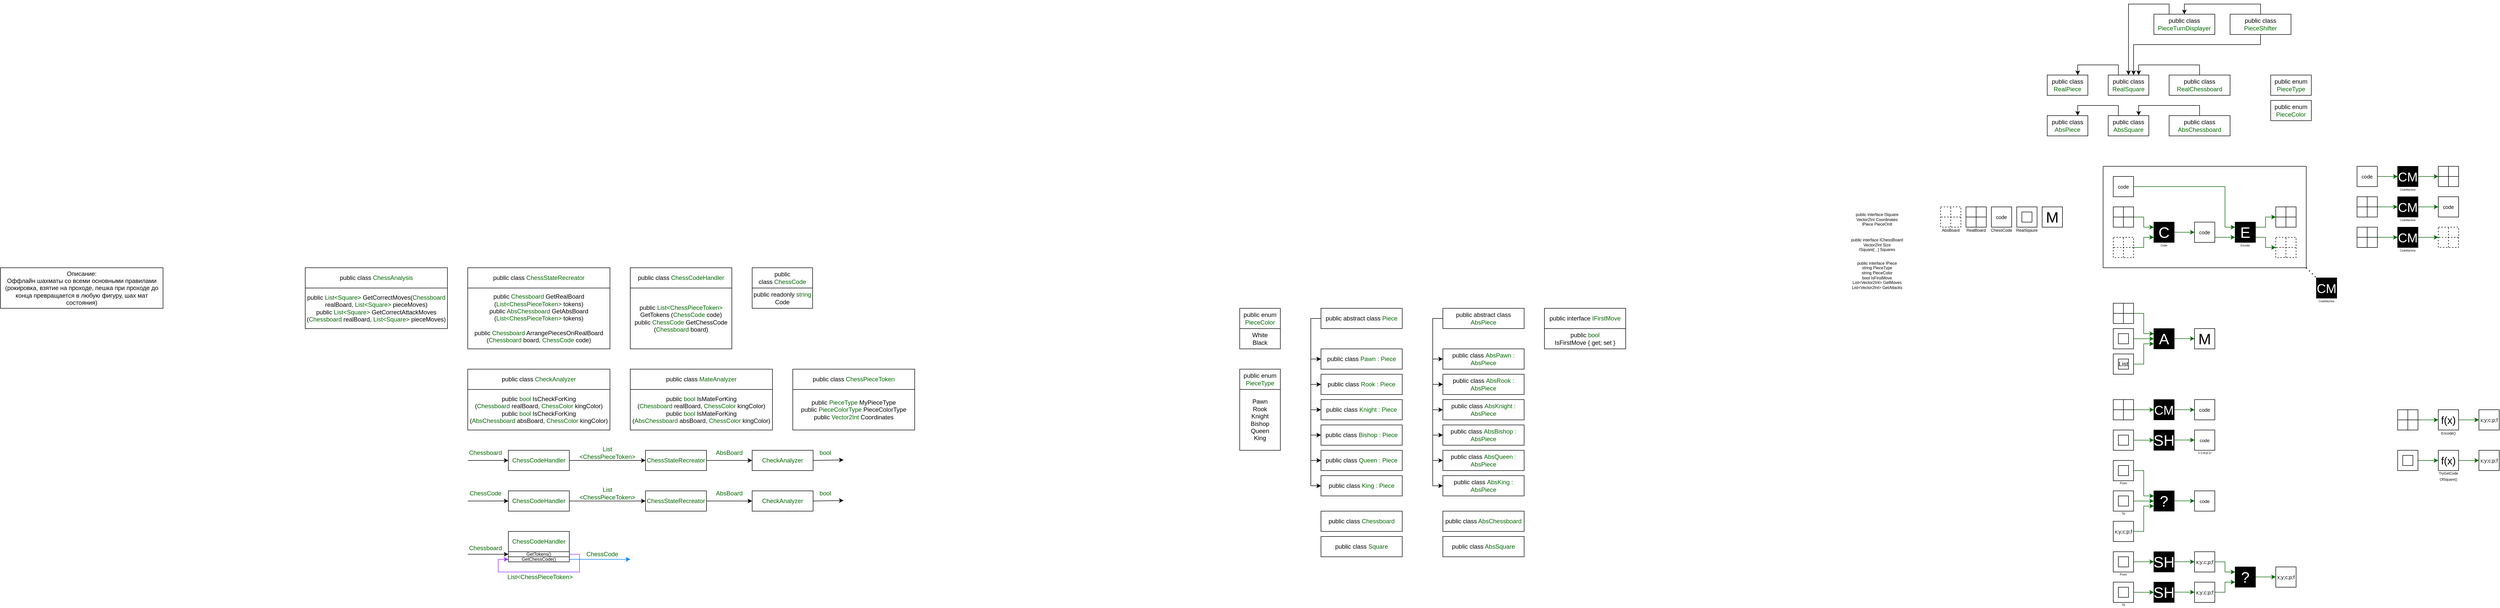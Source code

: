 <mxfile version="15.5.5" type="device"><diagram name="Page-1" id="42789a77-a242-8287-6e28-9cd8cfd52e62"><mxGraphModel dx="4473" dy="1696" grid="1" gridSize="10" guides="1" tooltips="1" connect="1" arrows="1" fold="1" page="0" pageScale="1" pageWidth="1100" pageHeight="850" background="none" math="0" shadow="0"><root><mxCell id="0"/><mxCell id="1" parent="0"/><mxCell id="kITRwJvMoC09eJjtB9Mg-1" value="public abstract class &lt;font color=&quot;#006600&quot;&gt;AbsPiece&lt;/font&gt;" style="rounded=0;whiteSpace=wrap;html=1;" parent="1" vertex="1"><mxGeometry x="40" y="200" width="160" height="40" as="geometry"/></mxCell><mxCell id="kITRwJvMoC09eJjtB9Mg-2" value="public class&amp;nbsp;&lt;font color=&quot;#006600&quot;&gt;AbsPawn : AbsPiece&lt;/font&gt;" style="rounded=0;whiteSpace=wrap;html=1;" parent="1" vertex="1"><mxGeometry x="40" y="280" width="160" height="40" as="geometry"/></mxCell><mxCell id="kITRwJvMoC09eJjtB9Mg-3" value="public class&amp;nbsp;&lt;font color=&quot;#006600&quot;&gt;AbsRook : AbsPiece&lt;/font&gt;" style="rounded=0;whiteSpace=wrap;html=1;" parent="1" vertex="1"><mxGeometry x="40" y="330" width="160" height="40" as="geometry"/></mxCell><mxCell id="kITRwJvMoC09eJjtB9Mg-4" value="public class&amp;nbsp;&lt;font color=&quot;#006600&quot;&gt;AbsKnight : AbsPiece&lt;/font&gt;" style="rounded=0;whiteSpace=wrap;html=1;" parent="1" vertex="1"><mxGeometry x="40" y="380" width="160" height="40" as="geometry"/></mxCell><mxCell id="kITRwJvMoC09eJjtB9Mg-6" value="public class&amp;nbsp;&lt;font color=&quot;#006600&quot;&gt;AbsBishop : AbsPiece&lt;/font&gt;" style="rounded=0;whiteSpace=wrap;html=1;" parent="1" vertex="1"><mxGeometry x="40" y="430" width="160" height="40" as="geometry"/></mxCell><mxCell id="kITRwJvMoC09eJjtB9Mg-7" value="public class&amp;nbsp;&lt;font color=&quot;#006600&quot;&gt;AbsQueen : AbsPiece&lt;/font&gt;" style="rounded=0;whiteSpace=wrap;html=1;" parent="1" vertex="1"><mxGeometry x="40" y="480" width="160" height="40" as="geometry"/></mxCell><mxCell id="kITRwJvMoC09eJjtB9Mg-8" value="public class&amp;nbsp;&lt;font color=&quot;#006600&quot;&gt;AbsKing : AbsPiece&lt;/font&gt;" style="rounded=0;whiteSpace=wrap;html=1;" parent="1" vertex="1"><mxGeometry x="40" y="530" width="160" height="40" as="geometry"/></mxCell><mxCell id="kITRwJvMoC09eJjtB9Mg-9" value="" style="endArrow=classic;html=1;rounded=0;fontColor=#006600;entryX=0;entryY=0.5;entryDx=0;entryDy=0;exitX=0;exitY=0.5;exitDx=0;exitDy=0;" parent="1" source="kITRwJvMoC09eJjtB9Mg-1" target="kITRwJvMoC09eJjtB9Mg-2" edge="1"><mxGeometry width="50" height="50" relative="1" as="geometry"><mxPoint x="70" y="350" as="sourcePoint"/><mxPoint x="120" y="300" as="targetPoint"/><Array as="points"><mxPoint x="20" y="220"/><mxPoint x="20" y="300"/></Array></mxGeometry></mxCell><mxCell id="kITRwJvMoC09eJjtB9Mg-10" value="" style="endArrow=classic;html=1;rounded=0;fontColor=#006600;entryX=0;entryY=0.5;entryDx=0;entryDy=0;exitX=0;exitY=0.5;exitDx=0;exitDy=0;" parent="1" source="kITRwJvMoC09eJjtB9Mg-1" target="kITRwJvMoC09eJjtB9Mg-3" edge="1"><mxGeometry width="50" height="50" relative="1" as="geometry"><mxPoint x="40" y="410" as="sourcePoint"/><mxPoint x="90" y="360" as="targetPoint"/><Array as="points"><mxPoint x="20" y="220"/><mxPoint x="20" y="350"/></Array></mxGeometry></mxCell><mxCell id="kITRwJvMoC09eJjtB9Mg-11" value="" style="endArrow=classic;html=1;rounded=0;fontColor=#006600;entryX=0;entryY=0.5;entryDx=0;entryDy=0;exitX=0;exitY=0.5;exitDx=0;exitDy=0;" parent="1" source="kITRwJvMoC09eJjtB9Mg-1" target="kITRwJvMoC09eJjtB9Mg-4" edge="1"><mxGeometry width="50" height="50" relative="1" as="geometry"><mxPoint x="50" y="230" as="sourcePoint"/><mxPoint x="50" y="360" as="targetPoint"/><Array as="points"><mxPoint x="20" y="220"/><mxPoint x="20" y="400"/></Array></mxGeometry></mxCell><mxCell id="kITRwJvMoC09eJjtB9Mg-12" value="" style="endArrow=classic;html=1;rounded=0;fontColor=#006600;entryX=0;entryY=0.5;entryDx=0;entryDy=0;exitX=0;exitY=0.5;exitDx=0;exitDy=0;" parent="1" source="kITRwJvMoC09eJjtB9Mg-1" target="kITRwJvMoC09eJjtB9Mg-6" edge="1"><mxGeometry width="50" height="50" relative="1" as="geometry"><mxPoint x="60" y="240" as="sourcePoint"/><mxPoint x="60" y="370" as="targetPoint"/><Array as="points"><mxPoint x="20" y="220"/><mxPoint x="20" y="450"/></Array></mxGeometry></mxCell><mxCell id="kITRwJvMoC09eJjtB9Mg-13" value="" style="endArrow=classic;html=1;rounded=0;fontColor=#006600;entryX=0;entryY=0.5;entryDx=0;entryDy=0;exitX=0;exitY=0.5;exitDx=0;exitDy=0;" parent="1" source="kITRwJvMoC09eJjtB9Mg-1" target="kITRwJvMoC09eJjtB9Mg-7" edge="1"><mxGeometry width="50" height="50" relative="1" as="geometry"><mxPoint x="20" y="250" as="sourcePoint"/><mxPoint x="20" y="380" as="targetPoint"/><Array as="points"><mxPoint x="20" y="220"/><mxPoint x="20" y="500"/></Array></mxGeometry></mxCell><mxCell id="kITRwJvMoC09eJjtB9Mg-14" value="" style="endArrow=classic;html=1;rounded=0;fontColor=#006600;entryX=0;entryY=0.5;entryDx=0;entryDy=0;exitX=0;exitY=0.5;exitDx=0;exitDy=0;" parent="1" source="kITRwJvMoC09eJjtB9Mg-1" target="kITRwJvMoC09eJjtB9Mg-8" edge="1"><mxGeometry width="50" height="50" relative="1" as="geometry"><mxPoint x="80" y="260" as="sourcePoint"/><mxPoint x="80" y="390" as="targetPoint"/><Array as="points"><mxPoint x="20" y="220"/><mxPoint x="20" y="550"/></Array></mxGeometry></mxCell><mxCell id="kITRwJvMoC09eJjtB9Mg-15" value="public class &lt;font color=&quot;#006600&quot;&gt;AbsSquare&lt;/font&gt;" style="rounded=0;whiteSpace=wrap;html=1;" parent="1" vertex="1"><mxGeometry x="40" y="650" width="160" height="40" as="geometry"/></mxCell><mxCell id="kITRwJvMoC09eJjtB9Mg-16" value="public class &lt;font color=&quot;#006600&quot;&gt;AbsChessboard&lt;/font&gt;" style="rounded=0;whiteSpace=wrap;html=1;" parent="1" vertex="1"><mxGeometry x="40" y="600" width="160" height="40" as="geometry"/></mxCell><mxCell id="kITRwJvMoC09eJjtB9Mg-17" value="public abstract class &lt;font color=&quot;#006600&quot;&gt;Piece&lt;/font&gt;" style="rounded=0;whiteSpace=wrap;html=1;" parent="1" vertex="1"><mxGeometry x="-200" y="200" width="160" height="40" as="geometry"/></mxCell><mxCell id="kITRwJvMoC09eJjtB9Mg-18" value="public class&amp;nbsp;&lt;font color=&quot;#006600&quot;&gt;Pawn : Piece&lt;/font&gt;" style="rounded=0;whiteSpace=wrap;html=1;" parent="1" vertex="1"><mxGeometry x="-200" y="280" width="160" height="40" as="geometry"/></mxCell><mxCell id="kITRwJvMoC09eJjtB9Mg-19" value="public class&amp;nbsp;&lt;font color=&quot;#006600&quot;&gt;Rook : Piece&lt;/font&gt;" style="rounded=0;whiteSpace=wrap;html=1;" parent="1" vertex="1"><mxGeometry x="-200" y="330" width="160" height="40" as="geometry"/></mxCell><mxCell id="kITRwJvMoC09eJjtB9Mg-20" value="public class&amp;nbsp;&lt;font color=&quot;#006600&quot;&gt;Knight : Piece&lt;/font&gt;" style="rounded=0;whiteSpace=wrap;html=1;" parent="1" vertex="1"><mxGeometry x="-200" y="380" width="160" height="40" as="geometry"/></mxCell><mxCell id="kITRwJvMoC09eJjtB9Mg-21" value="public class&amp;nbsp;&lt;font color=&quot;#006600&quot;&gt;Bishop : Piece&lt;/font&gt;" style="rounded=0;whiteSpace=wrap;html=1;" parent="1" vertex="1"><mxGeometry x="-200" y="430" width="160" height="40" as="geometry"/></mxCell><mxCell id="kITRwJvMoC09eJjtB9Mg-22" value="public class&amp;nbsp;&lt;font color=&quot;#006600&quot;&gt;Queen : Piece&lt;/font&gt;" style="rounded=0;whiteSpace=wrap;html=1;" parent="1" vertex="1"><mxGeometry x="-200" y="480" width="160" height="40" as="geometry"/></mxCell><mxCell id="kITRwJvMoC09eJjtB9Mg-23" value="public class&amp;nbsp;&lt;font color=&quot;#006600&quot;&gt;King : Piece&lt;/font&gt;" style="rounded=0;whiteSpace=wrap;html=1;" parent="1" vertex="1"><mxGeometry x="-200" y="530" width="160" height="40" as="geometry"/></mxCell><mxCell id="kITRwJvMoC09eJjtB9Mg-24" value="" style="endArrow=classic;html=1;rounded=0;fontColor=#006600;entryX=0;entryY=0.5;entryDx=0;entryDy=0;exitX=0;exitY=0.5;exitDx=0;exitDy=0;" parent="1" source="kITRwJvMoC09eJjtB9Mg-17" target="kITRwJvMoC09eJjtB9Mg-18" edge="1"><mxGeometry width="50" height="50" relative="1" as="geometry"><mxPoint x="-170" y="350" as="sourcePoint"/><mxPoint x="-120" y="300" as="targetPoint"/><Array as="points"><mxPoint x="-220" y="220"/><mxPoint x="-220" y="300"/></Array></mxGeometry></mxCell><mxCell id="kITRwJvMoC09eJjtB9Mg-25" value="" style="endArrow=classic;html=1;rounded=0;fontColor=#006600;entryX=0;entryY=0.5;entryDx=0;entryDy=0;exitX=0;exitY=0.5;exitDx=0;exitDy=0;" parent="1" source="kITRwJvMoC09eJjtB9Mg-17" target="kITRwJvMoC09eJjtB9Mg-19" edge="1"><mxGeometry width="50" height="50" relative="1" as="geometry"><mxPoint x="-200" y="410" as="sourcePoint"/><mxPoint x="-150" y="360" as="targetPoint"/><Array as="points"><mxPoint x="-220" y="220"/><mxPoint x="-220" y="350"/></Array></mxGeometry></mxCell><mxCell id="kITRwJvMoC09eJjtB9Mg-26" value="" style="endArrow=classic;html=1;rounded=0;fontColor=#006600;entryX=0;entryY=0.5;entryDx=0;entryDy=0;exitX=0;exitY=0.5;exitDx=0;exitDy=0;" parent="1" source="kITRwJvMoC09eJjtB9Mg-17" target="kITRwJvMoC09eJjtB9Mg-20" edge="1"><mxGeometry width="50" height="50" relative="1" as="geometry"><mxPoint x="-190" y="230" as="sourcePoint"/><mxPoint x="-190" y="360" as="targetPoint"/><Array as="points"><mxPoint x="-220" y="220"/><mxPoint x="-220" y="400"/></Array></mxGeometry></mxCell><mxCell id="kITRwJvMoC09eJjtB9Mg-27" value="" style="endArrow=classic;html=1;rounded=0;fontColor=#006600;entryX=0;entryY=0.5;entryDx=0;entryDy=0;exitX=0;exitY=0.5;exitDx=0;exitDy=0;" parent="1" source="kITRwJvMoC09eJjtB9Mg-17" target="kITRwJvMoC09eJjtB9Mg-21" edge="1"><mxGeometry width="50" height="50" relative="1" as="geometry"><mxPoint x="-180" y="240" as="sourcePoint"/><mxPoint x="-180" y="370" as="targetPoint"/><Array as="points"><mxPoint x="-220" y="220"/><mxPoint x="-220" y="450"/></Array></mxGeometry></mxCell><mxCell id="kITRwJvMoC09eJjtB9Mg-28" value="" style="endArrow=classic;html=1;rounded=0;fontColor=#006600;entryX=0;entryY=0.5;entryDx=0;entryDy=0;exitX=0;exitY=0.5;exitDx=0;exitDy=0;" parent="1" source="kITRwJvMoC09eJjtB9Mg-17" target="kITRwJvMoC09eJjtB9Mg-22" edge="1"><mxGeometry width="50" height="50" relative="1" as="geometry"><mxPoint x="-220" y="250" as="sourcePoint"/><mxPoint x="-220" y="380" as="targetPoint"/><Array as="points"><mxPoint x="-220" y="220"/><mxPoint x="-220" y="500"/></Array></mxGeometry></mxCell><mxCell id="kITRwJvMoC09eJjtB9Mg-29" value="" style="endArrow=classic;html=1;rounded=0;fontColor=#006600;entryX=0;entryY=0.5;entryDx=0;entryDy=0;exitX=0;exitY=0.5;exitDx=0;exitDy=0;" parent="1" source="kITRwJvMoC09eJjtB9Mg-17" target="kITRwJvMoC09eJjtB9Mg-23" edge="1"><mxGeometry width="50" height="50" relative="1" as="geometry"><mxPoint x="-160" y="260" as="sourcePoint"/><mxPoint x="-160" y="390" as="targetPoint"/><Array as="points"><mxPoint x="-220" y="220"/><mxPoint x="-220" y="550"/></Array></mxGeometry></mxCell><mxCell id="kITRwJvMoC09eJjtB9Mg-30" value="public class &lt;font color=&quot;#006600&quot;&gt;Square&lt;/font&gt;" style="rounded=0;whiteSpace=wrap;html=1;" parent="1" vertex="1"><mxGeometry x="-200" y="650" width="160" height="40" as="geometry"/></mxCell><mxCell id="kITRwJvMoC09eJjtB9Mg-31" value="public class &lt;font color=&quot;#006600&quot;&gt;Chessboard&lt;/font&gt;" style="rounded=0;whiteSpace=wrap;html=1;" parent="1" vertex="1"><mxGeometry x="-200" y="600" width="160" height="40" as="geometry"/></mxCell><mxCell id="kITRwJvMoC09eJjtB9Mg-32" value="&lt;font color=&quot;#000000&quot;&gt;public enum&lt;/font&gt; PieceType" style="rounded=0;whiteSpace=wrap;html=1;fontColor=#006600;" parent="1" vertex="1"><mxGeometry x="-360" y="320" width="80" height="40" as="geometry"/></mxCell><mxCell id="kITRwJvMoC09eJjtB9Mg-33" value="&lt;font color=&quot;#000000&quot;&gt;Pawn&lt;br&gt;Rook&lt;br&gt;Knight&lt;br&gt;Bishop&lt;br&gt;Queen&lt;br&gt;King&lt;br&gt;&lt;/font&gt;" style="rounded=0;whiteSpace=wrap;html=1;fontColor=#006600;" parent="1" vertex="1"><mxGeometry x="-360" y="360" width="80" height="120" as="geometry"/></mxCell><mxCell id="kITRwJvMoC09eJjtB9Mg-34" value="&lt;font color=&quot;#000000&quot;&gt;public enum&lt;/font&gt; PieceColor" style="rounded=0;whiteSpace=wrap;html=1;fontColor=#006600;" parent="1" vertex="1"><mxGeometry x="-360" y="200" width="80" height="40" as="geometry"/></mxCell><mxCell id="kITRwJvMoC09eJjtB9Mg-35" value="&lt;font color=&quot;#000000&quot;&gt;White&lt;br&gt;Black&lt;br&gt;&lt;/font&gt;" style="rounded=0;whiteSpace=wrap;html=1;fontColor=#006600;" parent="1" vertex="1"><mxGeometry x="-360" y="240" width="80" height="40" as="geometry"/></mxCell><mxCell id="kITRwJvMoC09eJjtB9Mg-41" value="&lt;font color=&quot;#000000&quot;&gt;public class&lt;/font&gt; ChessPieceToken" style="rounded=0;whiteSpace=wrap;html=1;fontColor=#006600;" parent="1" vertex="1"><mxGeometry x="-1240" y="320" width="240" height="40" as="geometry"/></mxCell><mxCell id="kITRwJvMoC09eJjtB9Mg-42" value="&lt;font color=&quot;#000000&quot;&gt;public &lt;/font&gt;PieceType &lt;font color=&quot;#000000&quot;&gt;MyPieceType&lt;br&gt;public&amp;nbsp;&lt;/font&gt;PieceColorType &lt;font color=&quot;#000000&quot;&gt;PieceColorType&lt;br&gt;public &lt;/font&gt;Vector2Int &lt;font color=&quot;#000000&quot;&gt;Coordinates&lt;br&gt;&lt;/font&gt;" style="rounded=0;whiteSpace=wrap;html=1;fontColor=#006600;" parent="1" vertex="1"><mxGeometry x="-1240" y="360" width="240" height="80" as="geometry"/></mxCell><mxCell id="p37Qnnn1EawE8C3097Xb-1" value="&lt;font color=&quot;#000000&quot;&gt;public class&lt;/font&gt; ChessStateRecreator" style="rounded=1;whiteSpace=wrap;html=1;fontColor=#006600;arcSize=0;" parent="1" vertex="1"><mxGeometry x="-1880" y="120" width="280" height="40" as="geometry"/></mxCell><mxCell id="p37Qnnn1EawE8C3097Xb-2" value="&lt;font color=&quot;#000000&quot;&gt;public class&lt;/font&gt;&amp;nbsp;ChessCodeHandler" style="rounded=1;whiteSpace=wrap;html=1;fontColor=#006600;arcSize=0;" parent="1" vertex="1"><mxGeometry x="-1560" y="120" width="200" height="40" as="geometry"/></mxCell><mxCell id="p37Qnnn1EawE8C3097Xb-3" value="&lt;font color=&quot;#000000&quot;&gt;public &lt;/font&gt;List&amp;lt;ChessPieceToken&amp;gt;&lt;font color=&quot;#000000&quot;&gt; GetTokens (&lt;/font&gt;ChessCode &lt;font color=&quot;#000000&quot;&gt;code)&lt;br&gt;&lt;/font&gt;&lt;font color=&quot;#000000&quot;&gt;public&amp;nbsp;&lt;/font&gt;ChessCode&amp;nbsp;&lt;font color=&quot;#000000&quot;&gt;GetChessCode (&lt;/font&gt;Chessboard&amp;nbsp;&lt;font color=&quot;#000000&quot;&gt;board)&lt;/font&gt;&lt;font color=&quot;#000000&quot;&gt;&lt;br&gt;&lt;/font&gt;" style="rounded=1;whiteSpace=wrap;html=1;fontColor=#006600;arcSize=0;" parent="1" vertex="1"><mxGeometry x="-1560" y="160" width="200" height="120" as="geometry"/></mxCell><mxCell id="p37Qnnn1EawE8C3097Xb-4" value="&lt;font color=&quot;#000000&quot;&gt;public class&lt;/font&gt;&amp;nbsp;ChessCode" style="rounded=1;whiteSpace=wrap;html=1;fontColor=#006600;arcSize=0;" parent="1" vertex="1"><mxGeometry x="-1320" y="120" width="119" height="40" as="geometry"/></mxCell><mxCell id="p37Qnnn1EawE8C3097Xb-5" value="&lt;font color=&quot;#000000&quot;&gt;public readonly &lt;/font&gt;string &lt;font color=&quot;#000000&quot;&gt;Code&lt;/font&gt;" style="rounded=1;whiteSpace=wrap;html=1;fontColor=#006600;arcSize=0;" parent="1" vertex="1"><mxGeometry x="-1320" y="160" width="119" height="40" as="geometry"/></mxCell><mxCell id="p37Qnnn1EawE8C3097Xb-6" value="&lt;font color=&quot;#000000&quot;&gt;public class&lt;/font&gt;&amp;nbsp;CheckAnalyzer" style="rounded=1;whiteSpace=wrap;html=1;fontColor=#006600;arcSize=0;" parent="1" vertex="1"><mxGeometry x="-1880" y="320" width="280" height="40" as="geometry"/></mxCell><mxCell id="p37Qnnn1EawE8C3097Xb-7" value="&lt;font color=&quot;#000000&quot;&gt;public &lt;/font&gt;Chessboard &lt;font color=&quot;#000000&quot;&gt;GetRealBoard (&lt;/font&gt;List&amp;lt;ChessPieceToken&amp;gt;&lt;font color=&quot;#000000&quot;&gt; tokens)&lt;br&gt;&lt;/font&gt;&lt;font color=&quot;#000000&quot;&gt;public &lt;/font&gt;AbsChessboard&amp;nbsp;&lt;font color=&quot;#000000&quot;&gt;GetAbsBoard (&lt;/font&gt;List&amp;lt;ChessPieceToken&amp;gt;&lt;font color=&quot;#000000&quot;&gt;&amp;nbsp;tokens)&lt;br&gt;&lt;br&gt;&lt;/font&gt;&lt;font color=&quot;#000000&quot;&gt;public &lt;/font&gt;Chessboard &lt;font color=&quot;#000000&quot;&gt;ArrangePiecesOnRealBoard (&lt;/font&gt;Chessboard &lt;font color=&quot;#000000&quot;&gt;board, &lt;/font&gt;ChessCode &lt;font color=&quot;#000000&quot;&gt;code)&lt;br&gt;&lt;/font&gt;" style="rounded=1;whiteSpace=wrap;html=1;fontColor=#006600;arcSize=0;" parent="1" vertex="1"><mxGeometry x="-1880" y="160" width="280" height="120" as="geometry"/></mxCell><mxCell id="p37Qnnn1EawE8C3097Xb-8" value="&lt;font color=&quot;#000000&quot;&gt;public class&lt;/font&gt; ChessAnalysis" style="rounded=1;whiteSpace=wrap;html=1;fontColor=#006600;arcSize=0;" parent="1" vertex="1"><mxGeometry x="-2200" y="120" width="280" height="40" as="geometry"/></mxCell><mxCell id="p37Qnnn1EawE8C3097Xb-9" value="&lt;font color=&quot;#000000&quot;&gt;public &lt;/font&gt;bool &lt;font color=&quot;#000000&quot;&gt;IsCheckForKing &lt;br&gt;(&lt;/font&gt;Chessboard &lt;font color=&quot;#000000&quot;&gt;realBoard, &lt;/font&gt;ChessColor &lt;font color=&quot;#000000&quot;&gt;kingColor)&lt;br&gt;&lt;/font&gt;&lt;font color=&quot;#000000&quot;&gt;public&amp;nbsp;&lt;/font&gt;bool&amp;nbsp;&lt;font color=&quot;#000000&quot;&gt;IsCheckForKing (&lt;/font&gt;AbsChessboard&amp;nbsp;&lt;font color=&quot;#000000&quot;&gt;absBoard,&amp;nbsp;&lt;/font&gt;ChessColor&amp;nbsp;&lt;font color=&quot;#000000&quot;&gt;kingColor)&lt;/font&gt;&lt;font color=&quot;#000000&quot;&gt;&lt;br&gt;&lt;/font&gt;" style="rounded=1;whiteSpace=wrap;html=1;fontColor=#006600;arcSize=0;" parent="1" vertex="1"><mxGeometry x="-1880" y="360" width="280" height="80" as="geometry"/></mxCell><mxCell id="p37Qnnn1EawE8C3097Xb-10" value="" style="endArrow=classic;html=1;rounded=0;fontColor=#006600;" parent="1" target="p37Qnnn1EawE8C3097Xb-11" edge="1"><mxGeometry width="50" height="50" relative="1" as="geometry"><mxPoint x="-1880" y="500" as="sourcePoint"/><mxPoint x="-1750" y="440" as="targetPoint"/></mxGeometry></mxCell><mxCell id="p37Qnnn1EawE8C3097Xb-11" value="&lt;span&gt;ChessCodeHandler&lt;/span&gt;" style="rounded=0;whiteSpace=wrap;html=1;fontColor=#006600;" parent="1" vertex="1"><mxGeometry x="-1800" y="480" width="120" height="40" as="geometry"/></mxCell><mxCell id="p37Qnnn1EawE8C3097Xb-12" value="Chessboard" style="text;html=1;strokeColor=none;fillColor=none;align=center;verticalAlign=middle;whiteSpace=wrap;rounded=0;fontColor=#006600;" parent="1" vertex="1"><mxGeometry x="-1880" y="470" width="70" height="30" as="geometry"/></mxCell><mxCell id="p37Qnnn1EawE8C3097Xb-13" value="" style="endArrow=classic;html=1;rounded=0;fontColor=#006600;exitX=1;exitY=0.5;exitDx=0;exitDy=0;entryX=0;entryY=0.5;entryDx=0;entryDy=0;" parent="1" source="p37Qnnn1EawE8C3097Xb-11" target="p37Qnnn1EawE8C3097Xb-15" edge="1"><mxGeometry width="50" height="50" relative="1" as="geometry"><mxPoint x="-1670" y="500.0" as="sourcePoint"/><mxPoint x="-1530" y="500" as="targetPoint"/></mxGeometry></mxCell><mxCell id="p37Qnnn1EawE8C3097Xb-14" value="List&lt;br&gt;&amp;lt;ChessPieceToken&amp;gt;" style="text;html=1;strokeColor=none;fillColor=none;align=center;verticalAlign=middle;whiteSpace=wrap;rounded=0;fontColor=#006600;" parent="1" vertex="1"><mxGeometry x="-1670" y="470" width="130" height="30" as="geometry"/></mxCell><mxCell id="p37Qnnn1EawE8C3097Xb-15" value="ChessStateRecreator" style="rounded=0;whiteSpace=wrap;html=1;fontColor=#006600;" parent="1" vertex="1"><mxGeometry x="-1530" y="480" width="120" height="40" as="geometry"/></mxCell><mxCell id="p37Qnnn1EawE8C3097Xb-16" value="" style="endArrow=classic;html=1;rounded=0;fontColor=#006600;exitX=1;exitY=0.5;exitDx=0;exitDy=0;entryX=0;entryY=0.5;entryDx=0;entryDy=0;" parent="1" source="p37Qnnn1EawE8C3097Xb-15" target="p37Qnnn1EawE8C3097Xb-18" edge="1"><mxGeometry width="50" height="50" relative="1" as="geometry"><mxPoint x="-1400" y="500" as="sourcePoint"/><mxPoint x="-1340" y="520" as="targetPoint"/></mxGeometry></mxCell><mxCell id="p37Qnnn1EawE8C3097Xb-17" value="AbsBoard" style="text;html=1;strokeColor=none;fillColor=none;align=center;verticalAlign=middle;whiteSpace=wrap;rounded=0;fontColor=#006600;" parent="1" vertex="1"><mxGeometry x="-1400" y="470" width="70" height="30" as="geometry"/></mxCell><mxCell id="p37Qnnn1EawE8C3097Xb-18" value="CheckAnalyzer" style="rounded=0;whiteSpace=wrap;html=1;fontColor=#006600;" parent="1" vertex="1"><mxGeometry x="-1320" y="480" width="120" height="40" as="geometry"/></mxCell><mxCell id="p37Qnnn1EawE8C3097Xb-19" value="" style="endArrow=classic;html=1;rounded=0;fontColor=#006600;exitX=1;exitY=0.5;exitDx=0;exitDy=0;" parent="1" source="p37Qnnn1EawE8C3097Xb-18" edge="1"><mxGeometry width="50" height="50" relative="1" as="geometry"><mxPoint x="-1180" y="499.17" as="sourcePoint"/><mxPoint x="-1140" y="499" as="targetPoint"/></mxGeometry></mxCell><mxCell id="p37Qnnn1EawE8C3097Xb-20" value="bool" style="text;html=1;strokeColor=none;fillColor=none;align=center;verticalAlign=middle;whiteSpace=wrap;rounded=0;fontColor=#006600;" parent="1" vertex="1"><mxGeometry x="-1191" y="470" width="30" height="30" as="geometry"/></mxCell><mxCell id="p37Qnnn1EawE8C3097Xb-21" value="" style="endArrow=classic;html=1;rounded=0;fontColor=#006600;entryX=0;entryY=0.5;entryDx=0;entryDy=0;" parent="1" target="p37Qnnn1EawE8C3097Xb-24" edge="1"><mxGeometry width="50" height="50" relative="1" as="geometry"><mxPoint x="-1880" y="685" as="sourcePoint"/><mxPoint x="-1820" y="674.83" as="targetPoint"/></mxGeometry></mxCell><mxCell id="p37Qnnn1EawE8C3097Xb-22" value="&lt;span&gt;ChessCodeHandler&lt;/span&gt;" style="rounded=0;whiteSpace=wrap;html=1;fontColor=#006600;" parent="1" vertex="1"><mxGeometry x="-1800" y="640" width="120" height="40" as="geometry"/></mxCell><mxCell id="p37Qnnn1EawE8C3097Xb-23" value="Chessboard" style="text;html=1;strokeColor=none;fillColor=none;align=center;verticalAlign=middle;whiteSpace=wrap;rounded=0;fontColor=#006600;strokeWidth=1;" parent="1" vertex="1"><mxGeometry x="-1880" y="665" width="70" height="15" as="geometry"/></mxCell><mxCell id="p37Qnnn1EawE8C3097Xb-24" value="&lt;div style=&quot;line-height: 0.5 ; font-size: 9px&quot;&gt;&lt;font style=&quot;color: rgb(0 , 0 , 0) ; font-size: 9px&quot;&gt;GetTokens()&lt;/font&gt;&lt;/div&gt;" style="rounded=0;whiteSpace=wrap;html=1;fontColor=#006600;align=center;" parent="1" vertex="1"><mxGeometry x="-1800" y="680" width="120" height="10" as="geometry"/></mxCell><mxCell id="p37Qnnn1EawE8C3097Xb-26" value="" style="endArrow=classic;html=1;rounded=0;fontColor=#006600;exitX=1;exitY=0.5;exitDx=0;exitDy=0;entryX=0;entryY=0.5;entryDx=0;entryDy=0;strokeColor=#9933FF;" parent="1" source="p37Qnnn1EawE8C3097Xb-24" target="p37Qnnn1EawE8C3097Xb-32" edge="1"><mxGeometry width="50" height="50" relative="1" as="geometry"><mxPoint x="-1660" y="685" as="sourcePoint"/><mxPoint x="-1800" y="695" as="targetPoint"/><Array as="points"><mxPoint x="-1660" y="685"/><mxPoint x="-1660" y="720"/><mxPoint x="-1820" y="720"/><mxPoint x="-1820" y="695"/></Array></mxGeometry></mxCell><mxCell id="p37Qnnn1EawE8C3097Xb-27" value="List&amp;lt;ChessPieceToken&amp;gt;" style="text;html=1;strokeColor=none;fillColor=none;align=center;verticalAlign=middle;whiteSpace=wrap;rounded=0;fontColor=#006600;strokeWidth=1;" parent="1" vertex="1"><mxGeometry x="-1805" y="720" width="135" height="20" as="geometry"/></mxCell><mxCell id="p37Qnnn1EawE8C3097Xb-30" value="ChessCode" style="text;html=1;strokeColor=none;fillColor=none;align=center;verticalAlign=middle;whiteSpace=wrap;rounded=0;fontColor=#006600;strokeWidth=1;" parent="1" vertex="1"><mxGeometry x="-1650" y="677.5" width="70" height="15" as="geometry"/></mxCell><mxCell id="p37Qnnn1EawE8C3097Xb-31" value="" style="endArrow=classic;html=1;rounded=0;fontColor=#006600;exitX=1;exitY=0.5;exitDx=0;exitDy=0;strokeColor=#007FFF;" parent="1" source="p37Qnnn1EawE8C3097Xb-32" edge="1"><mxGeometry width="50" height="50" relative="1" as="geometry"><mxPoint x="-1680" y="695" as="sourcePoint"/><mxPoint x="-1560" y="695" as="targetPoint"/></mxGeometry></mxCell><mxCell id="p37Qnnn1EawE8C3097Xb-32" value="&lt;div style=&quot;line-height: 0.5 ; font-size: 9px&quot;&gt;&lt;font style=&quot;color: rgb(0 , 0 , 0) ; font-size: 9px&quot;&gt;GetChessCode()&lt;/font&gt;&lt;/div&gt;" style="rounded=0;whiteSpace=wrap;html=1;fontColor=#006600;align=center;" parent="1" vertex="1"><mxGeometry x="-1800" y="690" width="120" height="10" as="geometry"/></mxCell><mxCell id="p37Qnnn1EawE8C3097Xb-33" value="" style="endArrow=classic;html=1;rounded=0;fontColor=#006600;" parent="1" target="p37Qnnn1EawE8C3097Xb-34" edge="1"><mxGeometry width="50" height="50" relative="1" as="geometry"><mxPoint x="-1880" y="580" as="sourcePoint"/><mxPoint x="-1750" y="520" as="targetPoint"/></mxGeometry></mxCell><mxCell id="p37Qnnn1EawE8C3097Xb-34" value="&lt;span&gt;ChessCodeHandler&lt;/span&gt;" style="rounded=0;whiteSpace=wrap;html=1;fontColor=#006600;" parent="1" vertex="1"><mxGeometry x="-1800" y="560" width="120" height="40" as="geometry"/></mxCell><mxCell id="p37Qnnn1EawE8C3097Xb-35" value="ChessCode" style="text;html=1;strokeColor=none;fillColor=none;align=center;verticalAlign=middle;whiteSpace=wrap;rounded=0;fontColor=#006600;" parent="1" vertex="1"><mxGeometry x="-1880" y="550" width="70" height="30" as="geometry"/></mxCell><mxCell id="p37Qnnn1EawE8C3097Xb-36" value="" style="endArrow=classic;html=1;rounded=0;fontColor=#006600;exitX=1;exitY=0.5;exitDx=0;exitDy=0;entryX=0;entryY=0.5;entryDx=0;entryDy=0;" parent="1" source="p37Qnnn1EawE8C3097Xb-34" target="p37Qnnn1EawE8C3097Xb-38" edge="1"><mxGeometry width="50" height="50" relative="1" as="geometry"><mxPoint x="-1670" y="580.0" as="sourcePoint"/><mxPoint x="-1530" y="580" as="targetPoint"/></mxGeometry></mxCell><mxCell id="p37Qnnn1EawE8C3097Xb-37" value="List&lt;br&gt;&amp;lt;ChessPieceToken&amp;gt;" style="text;html=1;strokeColor=none;fillColor=none;align=center;verticalAlign=middle;whiteSpace=wrap;rounded=0;fontColor=#006600;" parent="1" vertex="1"><mxGeometry x="-1670" y="550" width="130" height="30" as="geometry"/></mxCell><mxCell id="p37Qnnn1EawE8C3097Xb-38" value="ChessStateRecreator" style="rounded=0;whiteSpace=wrap;html=1;fontColor=#006600;" parent="1" vertex="1"><mxGeometry x="-1530" y="560" width="120" height="40" as="geometry"/></mxCell><mxCell id="p37Qnnn1EawE8C3097Xb-39" value="" style="endArrow=classic;html=1;rounded=0;fontColor=#006600;exitX=1;exitY=0.5;exitDx=0;exitDy=0;entryX=0;entryY=0.5;entryDx=0;entryDy=0;" parent="1" source="p37Qnnn1EawE8C3097Xb-38" target="p37Qnnn1EawE8C3097Xb-41" edge="1"><mxGeometry width="50" height="50" relative="1" as="geometry"><mxPoint x="-1400" y="580" as="sourcePoint"/><mxPoint x="-1340" y="600" as="targetPoint"/></mxGeometry></mxCell><mxCell id="p37Qnnn1EawE8C3097Xb-40" value="AbsBoard" style="text;html=1;strokeColor=none;fillColor=none;align=center;verticalAlign=middle;whiteSpace=wrap;rounded=0;fontColor=#006600;" parent="1" vertex="1"><mxGeometry x="-1400" y="550" width="70" height="30" as="geometry"/></mxCell><mxCell id="p37Qnnn1EawE8C3097Xb-41" value="CheckAnalyzer" style="rounded=0;whiteSpace=wrap;html=1;fontColor=#006600;" parent="1" vertex="1"><mxGeometry x="-1320" y="560" width="120" height="40" as="geometry"/></mxCell><mxCell id="p37Qnnn1EawE8C3097Xb-42" value="" style="endArrow=classic;html=1;rounded=0;fontColor=#006600;exitX=1;exitY=0.5;exitDx=0;exitDy=0;" parent="1" source="p37Qnnn1EawE8C3097Xb-41" edge="1"><mxGeometry width="50" height="50" relative="1" as="geometry"><mxPoint x="-1180" y="579.17" as="sourcePoint"/><mxPoint x="-1140" y="579" as="targetPoint"/></mxGeometry></mxCell><mxCell id="p37Qnnn1EawE8C3097Xb-43" value="bool" style="text;html=1;strokeColor=none;fillColor=none;align=center;verticalAlign=middle;whiteSpace=wrap;rounded=0;fontColor=#006600;" parent="1" vertex="1"><mxGeometry x="-1191" y="550" width="30" height="30" as="geometry"/></mxCell><mxCell id="p37Qnnn1EawE8C3097Xb-46" value="&lt;font color=&quot;#000000&quot;&gt;public &lt;/font&gt;List&amp;lt;Square&amp;gt;&lt;font color=&quot;#000000&quot;&gt; GetCorrectMoves(&lt;/font&gt;Chessboard &lt;font color=&quot;#000000&quot;&gt;realBoard, &lt;/font&gt;List&amp;lt;Square&amp;gt;&lt;font color=&quot;#000000&quot;&gt; pieceMoves)&lt;br&gt;&lt;/font&gt;&lt;font color=&quot;#000000&quot;&gt;public&amp;nbsp;&lt;/font&gt;List&amp;lt;Square&amp;gt;&lt;font color=&quot;#000000&quot;&gt;&amp;nbsp;GetCorrectAttackMoves (&lt;/font&gt;Chessboard&amp;nbsp;&lt;font color=&quot;#000000&quot;&gt;realBoard,&amp;nbsp;&lt;/font&gt;List&amp;lt;Square&amp;gt;&lt;font color=&quot;#000000&quot;&gt;&amp;nbsp;pieceMoves)&lt;/font&gt;&lt;font color=&quot;#000000&quot;&gt;&lt;br&gt;&lt;/font&gt;" style="rounded=1;whiteSpace=wrap;html=1;fontColor=#006600;arcSize=0;" parent="1" vertex="1"><mxGeometry x="-2200" y="160" width="280" height="80" as="geometry"/></mxCell><mxCell id="p37Qnnn1EawE8C3097Xb-47" value="&lt;font color=&quot;#000000&quot;&gt;public class&lt;/font&gt;&amp;nbsp;MateAnalyzer" style="rounded=1;whiteSpace=wrap;html=1;fontColor=#006600;arcSize=0;" parent="1" vertex="1"><mxGeometry x="-1560" y="320" width="280" height="40" as="geometry"/></mxCell><mxCell id="p37Qnnn1EawE8C3097Xb-48" value="&lt;font color=&quot;#000000&quot;&gt;public &lt;/font&gt;bool &lt;font color=&quot;#000000&quot;&gt;IsMateForKing &lt;br&gt;(&lt;/font&gt;Chessboard &lt;font color=&quot;#000000&quot;&gt;realBoard, &lt;/font&gt;ChessColor &lt;font color=&quot;#000000&quot;&gt;kingColor)&lt;br&gt;&lt;/font&gt;&lt;font color=&quot;#000000&quot;&gt;public&amp;nbsp;&lt;/font&gt;bool&amp;nbsp;&lt;font color=&quot;#000000&quot;&gt;IsMateForKing (&lt;/font&gt;AbsChessboard&amp;nbsp;&lt;font color=&quot;#000000&quot;&gt;absBoard,&amp;nbsp;&lt;/font&gt;ChessColor&amp;nbsp;&lt;font color=&quot;#000000&quot;&gt;kingColor)&lt;/font&gt;&lt;font color=&quot;#000000&quot;&gt;&lt;br&gt;&lt;/font&gt;" style="rounded=1;whiteSpace=wrap;html=1;fontColor=#006600;arcSize=0;" parent="1" vertex="1"><mxGeometry x="-1560" y="360" width="280" height="80" as="geometry"/></mxCell><mxCell id="p37Qnnn1EawE8C3097Xb-53" value="&lt;font color=&quot;#000000&quot;&gt;public interface &lt;/font&gt;IFirstMove" style="rounded=1;whiteSpace=wrap;html=1;fontColor=#006600;arcSize=0;" parent="1" vertex="1"><mxGeometry x="240" y="200" width="160" height="40" as="geometry"/></mxCell><mxCell id="p37Qnnn1EawE8C3097Xb-54" value="&lt;font color=&quot;#000000&quot;&gt;public &lt;/font&gt;bool &lt;br&gt;&lt;font color=&quot;#000000&quot;&gt;IsFirstMove { get; set }&lt;/font&gt;" style="rounded=1;whiteSpace=wrap;html=1;fontColor=#006600;arcSize=0;" parent="1" vertex="1"><mxGeometry x="240" y="240" width="160" height="40" as="geometry"/></mxCell><mxCell id="8RCZzrOS--yI6aAzvDrC-1" value="&lt;div&gt;&lt;span&gt;Описание:&lt;/span&gt;&lt;/div&gt;&lt;div&gt;&lt;span&gt;Оффлайн шахматы со всеми основными правилами (рокировка, взятие на проходе, пешка при проходе до конца превращается в любую фигуру, шах мат состояния)&lt;/span&gt;&lt;/div&gt;" style="rounded=0;whiteSpace=wrap;html=1;" parent="1" vertex="1"><mxGeometry x="-2800" y="120" width="320" height="80" as="geometry"/></mxCell><mxCell id="8RCZzrOS--yI6aAzvDrC-11" value="public class &lt;font color=&quot;#006600&quot;&gt;RealSquare&lt;/font&gt;" style="rounded=0;whiteSpace=wrap;html=1;align=center;" parent="1" vertex="1"><mxGeometry x="1350" y="-260" width="80" height="40" as="geometry"/></mxCell><mxCell id="8RCZzrOS--yI6aAzvDrC-14" style="edgeStyle=orthogonalEdgeStyle;rounded=0;orthogonalLoop=1;jettySize=auto;html=1;entryX=0.75;entryY=0;entryDx=0;entryDy=0;fontColor=#006600;exitX=0.5;exitY=0;exitDx=0;exitDy=0;" parent="1" source="8RCZzrOS--yI6aAzvDrC-12" target="8RCZzrOS--yI6aAzvDrC-11" edge="1"><mxGeometry relative="1" as="geometry"/></mxCell><mxCell id="8RCZzrOS--yI6aAzvDrC-12" value="public class &lt;font color=&quot;#006600&quot;&gt;RealChessboard&lt;/font&gt;" style="rounded=0;whiteSpace=wrap;html=1;align=center;" parent="1" vertex="1"><mxGeometry x="1470" y="-260" width="120" height="40" as="geometry"/></mxCell><mxCell id="HeBuAEO7V6g9a9G-1HeR-1" value="public class &lt;font color=&quot;#006600&quot;&gt;RealPiece&lt;/font&gt;" style="rounded=0;whiteSpace=wrap;html=1;" parent="1" vertex="1"><mxGeometry x="1230" y="-260" width="80" height="40" as="geometry"/></mxCell><mxCell id="HeBuAEO7V6g9a9G-1HeR-2" style="edgeStyle=orthogonalEdgeStyle;rounded=0;orthogonalLoop=1;jettySize=auto;html=1;entryX=0.75;entryY=0;entryDx=0;entryDy=0;fontColor=#006600;exitX=0.25;exitY=0;exitDx=0;exitDy=0;" parent="1" source="8RCZzrOS--yI6aAzvDrC-11" target="HeBuAEO7V6g9a9G-1HeR-1" edge="1"><mxGeometry relative="1" as="geometry"><mxPoint x="1320" y="-320" as="sourcePoint"/><mxPoint x="1200" y="-320" as="targetPoint"/></mxGeometry></mxCell><mxCell id="vWGw6FGpsGprSloPRFf9-2" value="public class &lt;font color=&quot;#006600&quot;&gt;AbsPiece&lt;/font&gt;" style="rounded=0;whiteSpace=wrap;html=1;" parent="1" vertex="1"><mxGeometry x="1230" y="-180" width="80" height="40" as="geometry"/></mxCell><mxCell id="vWGw6FGpsGprSloPRFf9-6" style="edgeStyle=orthogonalEdgeStyle;rounded=0;orthogonalLoop=1;jettySize=auto;html=1;entryX=0.75;entryY=0;entryDx=0;entryDy=0;" parent="1" source="vWGw6FGpsGprSloPRFf9-3" target="vWGw6FGpsGprSloPRFf9-2" edge="1"><mxGeometry relative="1" as="geometry"><Array as="points"><mxPoint x="1370" y="-200"/><mxPoint x="1290" y="-200"/></Array></mxGeometry></mxCell><mxCell id="vWGw6FGpsGprSloPRFf9-3" value="public class &lt;font color=&quot;#006600&quot;&gt;AbsSquare&lt;/font&gt;" style="rounded=0;whiteSpace=wrap;html=1;align=center;" parent="1" vertex="1"><mxGeometry x="1350" y="-180" width="80" height="40" as="geometry"/></mxCell><mxCell id="vWGw6FGpsGprSloPRFf9-5" style="edgeStyle=orthogonalEdgeStyle;rounded=0;orthogonalLoop=1;jettySize=auto;html=1;entryX=0.75;entryY=0;entryDx=0;entryDy=0;" parent="1" source="vWGw6FGpsGprSloPRFf9-4" target="vWGw6FGpsGprSloPRFf9-3" edge="1"><mxGeometry relative="1" as="geometry"><Array as="points"><mxPoint x="1530" y="-200"/><mxPoint x="1410" y="-200"/></Array></mxGeometry></mxCell><mxCell id="vWGw6FGpsGprSloPRFf9-4" value="public class &lt;font color=&quot;#006600&quot;&gt;AbsChessboard&lt;/font&gt;" style="rounded=0;whiteSpace=wrap;html=1;align=center;" parent="1" vertex="1"><mxGeometry x="1470" y="-180" width="120" height="40" as="geometry"/></mxCell><mxCell id="vWGw6FGpsGprSloPRFf9-7" value="public enum&lt;br&gt;&lt;font color=&quot;#006600&quot;&gt;PieceColor&lt;/font&gt;" style="rounded=0;whiteSpace=wrap;html=1;align=center;" parent="1" vertex="1"><mxGeometry x="1670" y="-210" width="80" height="40" as="geometry"/></mxCell><mxCell id="vWGw6FGpsGprSloPRFf9-8" value="public enum&lt;br&gt;&lt;font color=&quot;#006600&quot;&gt;PieceType&lt;/font&gt;" style="rounded=0;whiteSpace=wrap;html=1;align=center;" parent="1" vertex="1"><mxGeometry x="1670" y="-260" width="80" height="40" as="geometry"/></mxCell><mxCell id="vWGw6FGpsGprSloPRFf9-12" style="edgeStyle=orthogonalEdgeStyle;rounded=0;orthogonalLoop=1;jettySize=auto;html=1;entryX=0.5;entryY=0;entryDx=0;entryDy=0;fontColor=#006600;exitX=0.25;exitY=0;exitDx=0;exitDy=0;" parent="1" source="vWGw6FGpsGprSloPRFf9-9" target="8RCZzrOS--yI6aAzvDrC-11" edge="1"><mxGeometry relative="1" as="geometry"><Array as="points"><mxPoint x="1470" y="-400"/><mxPoint x="1390" y="-400"/></Array></mxGeometry></mxCell><mxCell id="vWGw6FGpsGprSloPRFf9-9" value="public class &lt;font color=&quot;#006600&quot;&gt;PieceTurnDisplayer&lt;/font&gt;" style="rounded=0;whiteSpace=wrap;html=1;align=center;" parent="1" vertex="1"><mxGeometry x="1440" y="-380" width="120" height="40" as="geometry"/></mxCell><mxCell id="vWGw6FGpsGprSloPRFf9-11" style="edgeStyle=orthogonalEdgeStyle;rounded=0;orthogonalLoop=1;jettySize=auto;html=1;entryX=0.5;entryY=0;entryDx=0;entryDy=0;fontColor=#006600;" parent="1" source="vWGw6FGpsGprSloPRFf9-10" target="vWGw6FGpsGprSloPRFf9-9" edge="1"><mxGeometry relative="1" as="geometry"><Array as="points"><mxPoint x="1650" y="-400"/><mxPoint x="1500" y="-400"/></Array></mxGeometry></mxCell><mxCell id="vWGw6FGpsGprSloPRFf9-13" style="edgeStyle=orthogonalEdgeStyle;rounded=0;orthogonalLoop=1;jettySize=auto;html=1;entryX=0.625;entryY=0;entryDx=0;entryDy=0;entryPerimeter=0;fontColor=#006600;" parent="1" source="vWGw6FGpsGprSloPRFf9-10" target="8RCZzrOS--yI6aAzvDrC-11" edge="1"><mxGeometry relative="1" as="geometry"><Array as="points"><mxPoint x="1650" y="-320"/><mxPoint x="1400" y="-320"/></Array></mxGeometry></mxCell><mxCell id="vWGw6FGpsGprSloPRFf9-10" value="public class &lt;font color=&quot;#006600&quot;&gt;PieceShifter&lt;/font&gt;" style="rounded=0;whiteSpace=wrap;html=1;align=center;" parent="1" vertex="1"><mxGeometry x="1590" y="-380" width="120" height="40" as="geometry"/></mxCell><mxCell id="vWGw6FGpsGprSloPRFf9-30" value="&lt;font color=&quot;#ffffff&quot; style=&quot;font-size: 30px&quot;&gt;C&lt;/font&gt;" style="rounded=0;whiteSpace=wrap;html=1;fontColor=#006600;fillColor=#000000;" parent="1" vertex="1"><mxGeometry x="1440" y="30" width="40" height="40" as="geometry"/></mxCell><mxCell id="vWGw6FGpsGprSloPRFf9-34" value="&lt;font size=&quot;1&quot;&gt;&lt;font color=&quot;#000000&quot;&gt;code&lt;/font&gt;&lt;br&gt;&lt;/font&gt;" style="whiteSpace=wrap;html=1;aspect=fixed;fontColor=#006600;" parent="1" vertex="1"><mxGeometry x="1520" y="30" width="40" height="40" as="geometry"/></mxCell><mxCell id="vWGw6FGpsGprSloPRFf9-38" value="" style="endArrow=classic;html=1;rounded=0;fontSize=11;fontColor=#000000;strokeColor=#006600;entryX=0;entryY=0.5;entryDx=0;entryDy=0;exitX=1;exitY=0.5;exitDx=0;exitDy=0;" parent="1" source="vWGw6FGpsGprSloPRFf9-30" target="vWGw6FGpsGprSloPRFf9-34" edge="1"><mxGeometry width="50" height="50" relative="1" as="geometry"><mxPoint x="1470" y="130" as="sourcePoint"/><mxPoint x="1520" y="80" as="targetPoint"/></mxGeometry></mxCell><mxCell id="vWGw6FGpsGprSloPRFf9-39" value="" style="endArrow=classic;html=1;rounded=0;fontSize=11;fontColor=#000000;strokeColor=#006600;entryX=0;entryY=0.25;entryDx=0;entryDy=0;exitX=1;exitY=0.5;exitDx=0;exitDy=0;" parent="1" source="vWGw6FGpsGprSloPRFf9-15" target="vWGw6FGpsGprSloPRFf9-30" edge="1"><mxGeometry width="50" height="50" relative="1" as="geometry"><mxPoint x="1420" y="20" as="sourcePoint"/><mxPoint x="1530" y="70" as="targetPoint"/><Array as="points"><mxPoint x="1420" y="20"/><mxPoint x="1420" y="40"/></Array></mxGeometry></mxCell><mxCell id="vWGw6FGpsGprSloPRFf9-40" value="" style="endArrow=classic;html=1;rounded=0;fontSize=11;fontColor=#000000;strokeColor=#006600;entryX=0;entryY=0.75;entryDx=0;entryDy=0;exitX=1;exitY=0.5;exitDx=0;exitDy=0;" parent="1" source="vWGw6FGpsGprSloPRFf9-26" target="vWGw6FGpsGprSloPRFf9-30" edge="1"><mxGeometry width="50" height="50" relative="1" as="geometry"><mxPoint x="1400" y="100" as="sourcePoint"/><mxPoint x="1450" y="50" as="targetPoint"/><Array as="points"><mxPoint x="1420" y="80"/><mxPoint x="1420" y="60"/></Array></mxGeometry></mxCell><mxCell id="vWGw6FGpsGprSloPRFf9-41" value="" style="endArrow=classic;html=1;rounded=0;fontSize=11;fontColor=#000000;strokeColor=#006600;exitX=1;exitY=0.75;exitDx=0;exitDy=0;entryX=0;entryY=0.75;entryDx=0;entryDy=0;" parent="1" source="vWGw6FGpsGprSloPRFf9-34" target="vWGw6FGpsGprSloPRFf9-42" edge="1"><mxGeometry width="50" height="50" relative="1" as="geometry"><mxPoint x="1490" y="70" as="sourcePoint"/><mxPoint x="1600" y="60" as="targetPoint"/></mxGeometry></mxCell><mxCell id="vWGw6FGpsGprSloPRFf9-42" value="&lt;font style=&quot;font-size: 30px&quot; color=&quot;#ffffff&quot;&gt;E&lt;/font&gt;" style="rounded=0;whiteSpace=wrap;html=1;fontColor=#006600;fillColor=#000000;" parent="1" vertex="1"><mxGeometry x="1600" y="30" width="40" height="40" as="geometry"/></mxCell><mxCell id="vWGw6FGpsGprSloPRFf9-43" value="" style="endArrow=classic;html=1;rounded=0;fontSize=11;fontColor=#000000;strokeColor=#006600;entryX=0;entryY=0.5;entryDx=0;entryDy=0;exitX=1;exitY=0.75;exitDx=0;exitDy=0;" parent="1" source="vWGw6FGpsGprSloPRFf9-42" target="vWGw6FGpsGprSloPRFf9-52" edge="1"><mxGeometry width="50" height="50" relative="1" as="geometry"><mxPoint x="1640" y="70" as="sourcePoint"/><mxPoint x="1680" y="100" as="targetPoint"/><Array as="points"><mxPoint x="1660" y="60"/><mxPoint x="1660" y="80"/></Array></mxGeometry></mxCell><mxCell id="vWGw6FGpsGprSloPRFf9-44" value="" style="endArrow=classic;html=1;rounded=0;fontSize=11;fontColor=#000000;strokeColor=#006600;entryX=0;entryY=0.75;entryDx=0;entryDy=0;exitX=1;exitY=0.25;exitDx=0;exitDy=0;" parent="1" source="vWGw6FGpsGprSloPRFf9-42" edge="1"><mxGeometry width="50" height="50" relative="1" as="geometry"><mxPoint x="1640" y="50" as="sourcePoint"/><mxPoint x="1680" y="20" as="targetPoint"/><Array as="points"><mxPoint x="1660" y="40"/><mxPoint x="1660" y="20"/></Array></mxGeometry></mxCell><mxCell id="vWGw6FGpsGprSloPRFf9-45" value="" style="group" parent="1" vertex="1" connectable="0"><mxGeometry x="1360" width="40" height="40" as="geometry"/></mxCell><mxCell id="vWGw6FGpsGprSloPRFf9-15" value="" style="whiteSpace=wrap;html=1;aspect=fixed;fontColor=#006600;" parent="vWGw6FGpsGprSloPRFf9-45" vertex="1"><mxGeometry width="40" height="40" as="geometry"/></mxCell><mxCell id="vWGw6FGpsGprSloPRFf9-16" value="" style="endArrow=none;html=1;rounded=0;fontColor=#006600;entryX=0.5;entryY=0;entryDx=0;entryDy=0;exitX=0.5;exitY=1;exitDx=0;exitDy=0;" parent="vWGw6FGpsGprSloPRFf9-45" source="vWGw6FGpsGprSloPRFf9-15" target="vWGw6FGpsGprSloPRFf9-15" edge="1"><mxGeometry width="50" height="50" relative="1" as="geometry"><mxPoint x="40" y="90" as="sourcePoint"/><mxPoint x="90" y="40" as="targetPoint"/></mxGeometry></mxCell><mxCell id="vWGw6FGpsGprSloPRFf9-17" value="" style="endArrow=none;html=1;rounded=0;fontColor=#006600;entryX=0;entryY=0.5;entryDx=0;entryDy=0;exitX=1;exitY=0.5;exitDx=0;exitDy=0;" parent="vWGw6FGpsGprSloPRFf9-45" source="vWGw6FGpsGprSloPRFf9-15" target="vWGw6FGpsGprSloPRFf9-15" edge="1"><mxGeometry width="50" height="50" relative="1" as="geometry"><mxPoint x="30" y="50.0" as="sourcePoint"/><mxPoint x="30" y="10.0" as="targetPoint"/></mxGeometry></mxCell><mxCell id="vWGw6FGpsGprSloPRFf9-46" value="" style="group" parent="1" vertex="1" connectable="0"><mxGeometry x="1360" y="60" width="40" height="40" as="geometry"/></mxCell><mxCell id="vWGw6FGpsGprSloPRFf9-26" value="" style="whiteSpace=wrap;html=1;aspect=fixed;dashed=1;fontColor=#006600;" parent="vWGw6FGpsGprSloPRFf9-46" vertex="1"><mxGeometry width="40" height="40" as="geometry"/></mxCell><mxCell id="vWGw6FGpsGprSloPRFf9-28" value="" style="endArrow=none;dashed=1;html=1;rounded=0;fontColor=#006600;entryX=0.5;entryY=0;entryDx=0;entryDy=0;exitX=0.5;exitY=1;exitDx=0;exitDy=0;" parent="vWGw6FGpsGprSloPRFf9-46" source="vWGw6FGpsGprSloPRFf9-26" target="vWGw6FGpsGprSloPRFf9-26" edge="1"><mxGeometry width="50" height="50" relative="1" as="geometry"><mxPoint x="80" y="70" as="sourcePoint"/><mxPoint x="130" y="20" as="targetPoint"/></mxGeometry></mxCell><mxCell id="vWGw6FGpsGprSloPRFf9-29" value="" style="endArrow=none;dashed=1;html=1;rounded=0;fontColor=#006600;entryX=0;entryY=0.5;entryDx=0;entryDy=0;exitX=1;exitY=0.5;exitDx=0;exitDy=0;" parent="vWGw6FGpsGprSloPRFf9-46" source="vWGw6FGpsGprSloPRFf9-26" target="vWGw6FGpsGprSloPRFf9-26" edge="1"><mxGeometry width="50" height="50" relative="1" as="geometry"><mxPoint x="30" y="50" as="sourcePoint"/><mxPoint x="30" y="10" as="targetPoint"/></mxGeometry></mxCell><mxCell id="vWGw6FGpsGprSloPRFf9-51" value="" style="group" parent="1" vertex="1" connectable="0"><mxGeometry x="1680" y="60" width="40" height="40" as="geometry"/></mxCell><mxCell id="vWGw6FGpsGprSloPRFf9-52" value="" style="whiteSpace=wrap;html=1;aspect=fixed;dashed=1;fontColor=#006600;" parent="vWGw6FGpsGprSloPRFf9-51" vertex="1"><mxGeometry width="40" height="40" as="geometry"/></mxCell><mxCell id="vWGw6FGpsGprSloPRFf9-53" value="" style="endArrow=none;dashed=1;html=1;rounded=0;fontColor=#006600;entryX=0.5;entryY=0;entryDx=0;entryDy=0;exitX=0.5;exitY=1;exitDx=0;exitDy=0;" parent="vWGw6FGpsGprSloPRFf9-51" source="vWGw6FGpsGprSloPRFf9-52" target="vWGw6FGpsGprSloPRFf9-52" edge="1"><mxGeometry width="50" height="50" relative="1" as="geometry"><mxPoint x="80" y="70" as="sourcePoint"/><mxPoint x="130" y="20" as="targetPoint"/></mxGeometry></mxCell><mxCell id="vWGw6FGpsGprSloPRFf9-54" value="" style="endArrow=none;dashed=1;html=1;rounded=0;fontColor=#006600;entryX=0;entryY=0.5;entryDx=0;entryDy=0;exitX=1;exitY=0.5;exitDx=0;exitDy=0;" parent="vWGw6FGpsGprSloPRFf9-51" source="vWGw6FGpsGprSloPRFf9-52" target="vWGw6FGpsGprSloPRFf9-52" edge="1"><mxGeometry width="50" height="50" relative="1" as="geometry"><mxPoint x="30" y="50" as="sourcePoint"/><mxPoint x="30" y="10" as="targetPoint"/></mxGeometry></mxCell><mxCell id="vWGw6FGpsGprSloPRFf9-48" value="" style="whiteSpace=wrap;html=1;aspect=fixed;fontColor=#006600;" parent="1" vertex="1"><mxGeometry x="1680" width="40" height="40" as="geometry"/></mxCell><mxCell id="vWGw6FGpsGprSloPRFf9-49" value="" style="endArrow=none;html=1;rounded=0;fontColor=#006600;entryX=0.5;entryY=0;entryDx=0;entryDy=0;exitX=0.5;exitY=1;exitDx=0;exitDy=0;" parent="1" source="vWGw6FGpsGprSloPRFf9-48" target="vWGw6FGpsGprSloPRFf9-48" edge="1"><mxGeometry width="50" height="50" relative="1" as="geometry"><mxPoint x="1410" y="100" as="sourcePoint"/><mxPoint x="1460" y="50" as="targetPoint"/></mxGeometry></mxCell><mxCell id="vWGw6FGpsGprSloPRFf9-50" value="" style="endArrow=none;html=1;rounded=0;fontColor=#006600;entryX=0;entryY=0.5;entryDx=0;entryDy=0;exitX=1;exitY=0.5;exitDx=0;exitDy=0;" parent="1" source="vWGw6FGpsGprSloPRFf9-48" target="vWGw6FGpsGprSloPRFf9-48" edge="1"><mxGeometry width="50" height="50" relative="1" as="geometry"><mxPoint x="1400" y="60.0" as="sourcePoint"/><mxPoint x="1400" y="20.0" as="targetPoint"/></mxGeometry></mxCell><mxCell id="vWGw6FGpsGprSloPRFf9-55" value="" style="group" parent="1" vertex="1" connectable="0"><mxGeometry x="1360" y="190" width="40" height="40" as="geometry"/></mxCell><mxCell id="vWGw6FGpsGprSloPRFf9-56" value="" style="whiteSpace=wrap;html=1;aspect=fixed;fontColor=#006600;" parent="vWGw6FGpsGprSloPRFf9-55" vertex="1"><mxGeometry width="40" height="40" as="geometry"/></mxCell><mxCell id="vWGw6FGpsGprSloPRFf9-57" value="" style="endArrow=none;html=1;rounded=0;fontColor=#006600;entryX=0.5;entryY=0;entryDx=0;entryDy=0;exitX=0.5;exitY=1;exitDx=0;exitDy=0;" parent="vWGw6FGpsGprSloPRFf9-55" source="vWGw6FGpsGprSloPRFf9-56" target="vWGw6FGpsGprSloPRFf9-56" edge="1"><mxGeometry width="50" height="50" relative="1" as="geometry"><mxPoint x="40" y="90" as="sourcePoint"/><mxPoint x="90" y="40" as="targetPoint"/></mxGeometry></mxCell><mxCell id="vWGw6FGpsGprSloPRFf9-58" value="" style="endArrow=none;html=1;rounded=0;fontColor=#006600;entryX=0;entryY=0.5;entryDx=0;entryDy=0;exitX=1;exitY=0.5;exitDx=0;exitDy=0;" parent="vWGw6FGpsGprSloPRFf9-55" source="vWGw6FGpsGprSloPRFf9-56" target="vWGw6FGpsGprSloPRFf9-56" edge="1"><mxGeometry width="50" height="50" relative="1" as="geometry"><mxPoint x="30" y="50.0" as="sourcePoint"/><mxPoint x="30" y="10.0" as="targetPoint"/></mxGeometry></mxCell><mxCell id="vWGw6FGpsGprSloPRFf9-59" value="" style="group" parent="1" vertex="1" connectable="0"><mxGeometry x="1360" y="240" width="40" height="40" as="geometry"/></mxCell><mxCell id="vWGw6FGpsGprSloPRFf9-60" value="" style="whiteSpace=wrap;html=1;aspect=fixed;fontColor=#006600;" parent="vWGw6FGpsGprSloPRFf9-59" vertex="1"><mxGeometry width="40" height="40" as="geometry"/></mxCell><mxCell id="vWGw6FGpsGprSloPRFf9-64" value="" style="group" parent="1" vertex="1" connectable="0"><mxGeometry x="1370" y="250" width="20" height="20" as="geometry"/></mxCell><mxCell id="vWGw6FGpsGprSloPRFf9-65" value="" style="whiteSpace=wrap;html=1;aspect=fixed;fontColor=#006600;" parent="vWGw6FGpsGprSloPRFf9-64" vertex="1"><mxGeometry width="20" height="20" as="geometry"/></mxCell><mxCell id="vWGw6FGpsGprSloPRFf9-66" value="" style="group" parent="1" vertex="1" connectable="0"><mxGeometry x="1360" y="290" width="40" height="40" as="geometry"/></mxCell><mxCell id="vWGw6FGpsGprSloPRFf9-67" value="" style="whiteSpace=wrap;html=1;aspect=fixed;fontColor=#006600;" parent="vWGw6FGpsGprSloPRFf9-66" vertex="1"><mxGeometry width="40" height="40" as="geometry"/></mxCell><mxCell id="ZUr0-2LPTFdqCRxgJE_c-17" value="" style="group" vertex="1" connectable="0" parent="vWGw6FGpsGprSloPRFf9-66"><mxGeometry x="10" y="10" width="20" height="20" as="geometry"/></mxCell><mxCell id="ZUr0-2LPTFdqCRxgJE_c-18" value="&lt;font color=&quot;#000000&quot;&gt;List&lt;/font&gt;" style="whiteSpace=wrap;html=1;aspect=fixed;fontColor=#006600;" vertex="1" parent="ZUr0-2LPTFdqCRxgJE_c-17"><mxGeometry width="20" height="20" as="geometry"/></mxCell><mxCell id="vWGw6FGpsGprSloPRFf9-71" value="&lt;font color=&quot;#ffffff&quot; style=&quot;font-size: 30px&quot;&gt;A&lt;/font&gt;" style="rounded=0;whiteSpace=wrap;html=1;fontColor=#006600;fillColor=#000000;" parent="1" vertex="1"><mxGeometry x="1440" y="240" width="40" height="40" as="geometry"/></mxCell><mxCell id="vWGw6FGpsGprSloPRFf9-72" value="" style="endArrow=classic;html=1;rounded=0;fontSize=11;fontColor=#000000;strokeColor=#006600;entryX=0;entryY=0.25;entryDx=0;entryDy=0;exitX=1;exitY=0.5;exitDx=0;exitDy=0;" parent="1" source="vWGw6FGpsGprSloPRFf9-56" target="vWGw6FGpsGprSloPRFf9-71" edge="1"><mxGeometry width="50" height="50" relative="1" as="geometry"><mxPoint x="1400" y="180" as="sourcePoint"/><mxPoint x="1440" y="210" as="targetPoint"/><Array as="points"><mxPoint x="1420" y="210"/><mxPoint x="1420" y="250"/></Array></mxGeometry></mxCell><mxCell id="vWGw6FGpsGprSloPRFf9-73" value="" style="endArrow=classic;html=1;rounded=0;fontSize=11;fontColor=#000000;strokeColor=#006600;entryX=0;entryY=0.75;entryDx=0;entryDy=0;exitX=1;exitY=0.5;exitDx=0;exitDy=0;" parent="1" source="vWGw6FGpsGprSloPRFf9-67" target="vWGw6FGpsGprSloPRFf9-71" edge="1"><mxGeometry width="50" height="50" relative="1" as="geometry"><mxPoint x="1400" y="340" as="sourcePoint"/><mxPoint x="1440" y="410" as="targetPoint"/><Array as="points"><mxPoint x="1420" y="310"/><mxPoint x="1420" y="270"/></Array></mxGeometry></mxCell><mxCell id="vWGw6FGpsGprSloPRFf9-74" value="" style="endArrow=classic;html=1;rounded=0;fontSize=30;fontColor=#000000;strokeColor=#006600;entryX=0;entryY=0.5;entryDx=0;entryDy=0;exitX=1;exitY=0.5;exitDx=0;exitDy=0;" parent="1" source="vWGw6FGpsGprSloPRFf9-60" target="vWGw6FGpsGprSloPRFf9-71" edge="1"><mxGeometry width="50" height="50" relative="1" as="geometry"><mxPoint x="1500" y="320" as="sourcePoint"/><mxPoint x="1550" y="270" as="targetPoint"/></mxGeometry></mxCell><mxCell id="vWGw6FGpsGprSloPRFf9-75" value="" style="endArrow=classic;html=1;rounded=0;fontSize=30;fontColor=#000000;strokeColor=#006600;entryX=0;entryY=0.5;entryDx=0;entryDy=0;exitX=1;exitY=0.5;exitDx=0;exitDy=0;" parent="1" edge="1"><mxGeometry width="50" height="50" relative="1" as="geometry"><mxPoint x="1480" y="259.76" as="sourcePoint"/><mxPoint x="1520" y="259.76" as="targetPoint"/></mxGeometry></mxCell><mxCell id="vWGw6FGpsGprSloPRFf9-76" value="" style="group" parent="1" vertex="1" connectable="0"><mxGeometry x="1520" y="240" width="40" height="40" as="geometry"/></mxCell><mxCell id="vWGw6FGpsGprSloPRFf9-77" value="&lt;font style=&quot;font-size: 30px&quot; color=&quot;#000000&quot;&gt;M&lt;/font&gt;" style="whiteSpace=wrap;html=1;aspect=fixed;fontColor=#006600;" parent="vWGw6FGpsGprSloPRFf9-76" vertex="1"><mxGeometry width="40" height="40" as="geometry"/></mxCell><mxCell id="vWGw6FGpsGprSloPRFf9-78" value="&lt;font size=&quot;1&quot;&gt;&lt;font color=&quot;#000000&quot;&gt;code&lt;/font&gt;&lt;br&gt;&lt;/font&gt;" style="whiteSpace=wrap;html=1;aspect=fixed;fontColor=#006600;" parent="1" vertex="1"><mxGeometry x="1360" y="-60" width="40" height="40" as="geometry"/></mxCell><mxCell id="vWGw6FGpsGprSloPRFf9-80" value="" style="endArrow=classic;html=1;rounded=0;fontSize=30;fontColor=#FFFFFF;strokeColor=#006600;exitX=1;exitY=0.5;exitDx=0;exitDy=0;entryX=0;entryY=0.25;entryDx=0;entryDy=0;" parent="1" source="vWGw6FGpsGprSloPRFf9-78" target="vWGw6FGpsGprSloPRFf9-42" edge="1"><mxGeometry width="50" height="50" relative="1" as="geometry"><mxPoint x="1475" y="-20" as="sourcePoint"/><mxPoint x="1525" y="-70" as="targetPoint"/><Array as="points"><mxPoint x="1580" y="-40"/><mxPoint x="1580" y="40"/></Array></mxGeometry></mxCell><mxCell id="vWGw6FGpsGprSloPRFf9-87" value="Coder" style="text;html=1;strokeColor=none;fillColor=none;align=center;verticalAlign=middle;whiteSpace=wrap;rounded=0;fontSize=5;fontColor=#000000;" parent="1" vertex="1"><mxGeometry x="1440" y="70" width="40" height="10" as="geometry"/></mxCell><mxCell id="vWGw6FGpsGprSloPRFf9-89" value="Encoder" style="text;html=1;strokeColor=none;fillColor=none;align=center;verticalAlign=middle;whiteSpace=wrap;rounded=0;fontSize=5;fontColor=#000000;" parent="1" vertex="1"><mxGeometry x="1600" y="70" width="40" height="10" as="geometry"/></mxCell><mxCell id="vWGw6FGpsGprSloPRFf9-90" value="&lt;font color=&quot;#ffffff&quot; style=&quot;font-size: 25px&quot;&gt;CM&lt;/font&gt;" style="rounded=0;whiteSpace=wrap;html=1;fontColor=#006600;fillColor=#000000;" parent="1" vertex="1"><mxGeometry x="1760" y="140" width="40" height="40" as="geometry"/></mxCell><mxCell id="vWGw6FGpsGprSloPRFf9-91" value="CodeMachine" style="text;html=1;strokeColor=none;fillColor=none;align=center;verticalAlign=middle;whiteSpace=wrap;rounded=0;fontSize=5;fontColor=#000000;" parent="1" vertex="1"><mxGeometry x="1760" y="180" width="40" height="10" as="geometry"/></mxCell><mxCell id="vWGw6FGpsGprSloPRFf9-92" value="" style="endArrow=none;html=1;rounded=0;fontSize=25;fontColor=#000000;strokeColor=#000000;" parent="1" edge="1"><mxGeometry width="50" height="50" relative="1" as="geometry"><mxPoint x="1340" y="120" as="sourcePoint"/><mxPoint x="1340" y="-80" as="targetPoint"/></mxGeometry></mxCell><mxCell id="vWGw6FGpsGprSloPRFf9-93" value="" style="endArrow=none;html=1;rounded=0;fontSize=25;fontColor=#000000;strokeColor=#000000;" parent="1" edge="1"><mxGeometry width="50" height="50" relative="1" as="geometry"><mxPoint x="1340" y="-80" as="sourcePoint"/><mxPoint x="1740" y="-80" as="targetPoint"/></mxGeometry></mxCell><mxCell id="vWGw6FGpsGprSloPRFf9-94" value="" style="endArrow=none;html=1;rounded=0;fontSize=25;fontColor=#000000;strokeColor=#000000;" parent="1" edge="1"><mxGeometry width="50" height="50" relative="1" as="geometry"><mxPoint x="1340" y="120" as="sourcePoint"/><mxPoint x="1740" y="120" as="targetPoint"/></mxGeometry></mxCell><mxCell id="vWGw6FGpsGprSloPRFf9-95" value="" style="endArrow=none;html=1;rounded=0;fontSize=25;fontColor=#000000;strokeColor=#000000;" parent="1" edge="1"><mxGeometry width="50" height="50" relative="1" as="geometry"><mxPoint x="1740" y="120" as="sourcePoint"/><mxPoint x="1740" y="-80" as="targetPoint"/></mxGeometry></mxCell><mxCell id="vWGw6FGpsGprSloPRFf9-96" value="" style="endArrow=none;dashed=1;html=1;dashPattern=1 3;strokeWidth=2;rounded=0;fontSize=25;fontColor=#000000;entryX=0;entryY=0;entryDx=0;entryDy=0;" parent="1" target="vWGw6FGpsGprSloPRFf9-90" edge="1"><mxGeometry width="50" height="50" relative="1" as="geometry"><mxPoint x="1740" y="120" as="sourcePoint"/><mxPoint x="1750" y="10" as="targetPoint"/></mxGeometry></mxCell><mxCell id="vWGw6FGpsGprSloPRFf9-97" value="&lt;font color=&quot;#ffffff&quot; style=&quot;font-size: 25px&quot;&gt;CM&lt;/font&gt;" style="rounded=0;whiteSpace=wrap;html=1;fontColor=#006600;fillColor=#000000;" parent="1" vertex="1"><mxGeometry x="1920" y="-80" width="40" height="40" as="geometry"/></mxCell><mxCell id="vWGw6FGpsGprSloPRFf9-98" value="CodeMachine" style="text;html=1;strokeColor=none;fillColor=none;align=center;verticalAlign=middle;whiteSpace=wrap;rounded=0;fontSize=5;fontColor=#000000;" parent="1" vertex="1"><mxGeometry x="1920" y="-40" width="40" height="10" as="geometry"/></mxCell><mxCell id="vWGw6FGpsGprSloPRFf9-99" value="&lt;font size=&quot;1&quot;&gt;&lt;font color=&quot;#000000&quot;&gt;code&lt;/font&gt;&lt;br&gt;&lt;/font&gt;" style="whiteSpace=wrap;html=1;aspect=fixed;fontColor=#006600;" parent="1" vertex="1"><mxGeometry x="1840" y="-80" width="40" height="40" as="geometry"/></mxCell><mxCell id="vWGw6FGpsGprSloPRFf9-101" value="" style="endArrow=classic;html=1;rounded=0;fontSize=11;fontColor=#000000;strokeColor=#006600;exitX=1;exitY=0.5;exitDx=0;exitDy=0;entryX=0;entryY=0.5;entryDx=0;entryDy=0;" parent="1" source="vWGw6FGpsGprSloPRFf9-99" target="vWGw6FGpsGprSloPRFf9-97" edge="1"><mxGeometry width="50" height="50" relative="1" as="geometry"><mxPoint x="1880" y="-60.2" as="sourcePoint"/><mxPoint x="1900" y="-50" as="targetPoint"/></mxGeometry></mxCell><mxCell id="vWGw6FGpsGprSloPRFf9-104" value="" style="whiteSpace=wrap;html=1;aspect=fixed;fontColor=#006600;" parent="1" vertex="1"><mxGeometry x="2000" y="-80" width="40" height="40" as="geometry"/></mxCell><mxCell id="vWGw6FGpsGprSloPRFf9-105" value="" style="endArrow=none;html=1;rounded=0;fontColor=#006600;entryX=0.5;entryY=0;entryDx=0;entryDy=0;exitX=0.5;exitY=1;exitDx=0;exitDy=0;" parent="1" source="vWGw6FGpsGprSloPRFf9-104" target="vWGw6FGpsGprSloPRFf9-104" edge="1"><mxGeometry width="50" height="50" relative="1" as="geometry"><mxPoint x="1730" y="20" as="sourcePoint"/><mxPoint x="1780" y="-30" as="targetPoint"/></mxGeometry></mxCell><mxCell id="vWGw6FGpsGprSloPRFf9-106" value="" style="endArrow=none;html=1;rounded=0;fontColor=#006600;entryX=0;entryY=0.5;entryDx=0;entryDy=0;exitX=1;exitY=0.5;exitDx=0;exitDy=0;" parent="1" source="vWGw6FGpsGprSloPRFf9-104" target="vWGw6FGpsGprSloPRFf9-104" edge="1"><mxGeometry width="50" height="50" relative="1" as="geometry"><mxPoint x="1720" y="-20.0" as="sourcePoint"/><mxPoint x="1720" y="-60.0" as="targetPoint"/></mxGeometry></mxCell><mxCell id="vWGw6FGpsGprSloPRFf9-107" value="" style="endArrow=classic;html=1;rounded=0;fontSize=11;fontColor=#000000;strokeColor=#006600;exitX=1;exitY=0.5;exitDx=0;exitDy=0;" parent="1" source="vWGw6FGpsGprSloPRFf9-97" edge="1"><mxGeometry width="50" height="50" relative="1" as="geometry"><mxPoint x="1890" y="-50" as="sourcePoint"/><mxPoint x="2000" y="-60" as="targetPoint"/></mxGeometry></mxCell><mxCell id="vWGw6FGpsGprSloPRFf9-120" value="&lt;font color=&quot;#ffffff&quot; style=&quot;font-size: 25px&quot;&gt;CM&lt;/font&gt;" style="rounded=0;whiteSpace=wrap;html=1;fontColor=#006600;fillColor=#000000;" parent="1" vertex="1"><mxGeometry x="1920" y="-20" width="40" height="40" as="geometry"/></mxCell><mxCell id="vWGw6FGpsGprSloPRFf9-121" value="CodeMachine" style="text;html=1;strokeColor=none;fillColor=none;align=center;verticalAlign=middle;whiteSpace=wrap;rounded=0;fontSize=5;fontColor=#000000;" parent="1" vertex="1"><mxGeometry x="1920" y="20" width="40" height="10" as="geometry"/></mxCell><mxCell id="vWGw6FGpsGprSloPRFf9-123" value="" style="endArrow=classic;html=1;rounded=0;fontSize=11;fontColor=#000000;strokeColor=#006600;exitX=1;exitY=0.5;exitDx=0;exitDy=0;entryX=0;entryY=0.5;entryDx=0;entryDy=0;" parent="1" target="vWGw6FGpsGprSloPRFf9-120" edge="1"><mxGeometry width="50" height="50" relative="1" as="geometry"><mxPoint x="1880" as="sourcePoint"/><mxPoint x="1900" y="10" as="targetPoint"/></mxGeometry></mxCell><mxCell id="vWGw6FGpsGprSloPRFf9-124" value="" style="whiteSpace=wrap;html=1;aspect=fixed;fontColor=#006600;" parent="1" vertex="1"><mxGeometry x="1840" y="-20" width="40" height="40" as="geometry"/></mxCell><mxCell id="vWGw6FGpsGprSloPRFf9-125" value="" style="endArrow=none;html=1;rounded=0;fontColor=#006600;entryX=0.5;entryY=0;entryDx=0;entryDy=0;exitX=0.5;exitY=1;exitDx=0;exitDy=0;" parent="1" source="vWGw6FGpsGprSloPRFf9-124" target="vWGw6FGpsGprSloPRFf9-124" edge="1"><mxGeometry width="50" height="50" relative="1" as="geometry"><mxPoint x="1730" y="20" as="sourcePoint"/><mxPoint x="1780" y="-30" as="targetPoint"/></mxGeometry></mxCell><mxCell id="vWGw6FGpsGprSloPRFf9-126" value="" style="endArrow=none;html=1;rounded=0;fontColor=#006600;entryX=0;entryY=0.5;entryDx=0;entryDy=0;exitX=1;exitY=0.5;exitDx=0;exitDy=0;" parent="1" source="vWGw6FGpsGprSloPRFf9-124" target="vWGw6FGpsGprSloPRFf9-124" edge="1"><mxGeometry width="50" height="50" relative="1" as="geometry"><mxPoint x="1720" y="-20.0" as="sourcePoint"/><mxPoint x="1720" y="-60.0" as="targetPoint"/></mxGeometry></mxCell><mxCell id="vWGw6FGpsGprSloPRFf9-127" value="" style="endArrow=classic;html=1;rounded=0;fontSize=11;fontColor=#000000;strokeColor=#006600;exitX=1;exitY=0.5;exitDx=0;exitDy=0;" parent="1" source="vWGw6FGpsGprSloPRFf9-120" edge="1"><mxGeometry width="50" height="50" relative="1" as="geometry"><mxPoint x="1890" y="10" as="sourcePoint"/><mxPoint x="2000" as="targetPoint"/></mxGeometry></mxCell><mxCell id="vWGw6FGpsGprSloPRFf9-128" value="&lt;font size=&quot;1&quot;&gt;&lt;font color=&quot;#000000&quot;&gt;code&lt;/font&gt;&lt;br&gt;&lt;/font&gt;" style="whiteSpace=wrap;html=1;aspect=fixed;fontColor=#006600;" parent="1" vertex="1"><mxGeometry x="2000" y="-20" width="40" height="40" as="geometry"/></mxCell><mxCell id="vWGw6FGpsGprSloPRFf9-129" value="&lt;font color=&quot;#ffffff&quot; style=&quot;font-size: 25px&quot;&gt;CM&lt;/font&gt;" style="rounded=0;whiteSpace=wrap;html=1;fontColor=#006600;fillColor=#000000;" parent="1" vertex="1"><mxGeometry x="1920" y="40" width="40" height="40" as="geometry"/></mxCell><mxCell id="vWGw6FGpsGprSloPRFf9-130" value="CodeMachine" style="text;html=1;strokeColor=none;fillColor=none;align=center;verticalAlign=middle;whiteSpace=wrap;rounded=0;fontSize=5;fontColor=#000000;" parent="1" vertex="1"><mxGeometry x="1920" y="80" width="40" height="10" as="geometry"/></mxCell><mxCell id="vWGw6FGpsGprSloPRFf9-131" value="" style="endArrow=classic;html=1;rounded=0;fontSize=11;fontColor=#000000;strokeColor=#006600;exitX=1;exitY=0.5;exitDx=0;exitDy=0;entryX=0;entryY=0.5;entryDx=0;entryDy=0;" parent="1" target="vWGw6FGpsGprSloPRFf9-129" edge="1"><mxGeometry width="50" height="50" relative="1" as="geometry"><mxPoint x="1880" y="60" as="sourcePoint"/><mxPoint x="1900" y="70" as="targetPoint"/></mxGeometry></mxCell><mxCell id="vWGw6FGpsGprSloPRFf9-132" value="" style="whiteSpace=wrap;html=1;aspect=fixed;fontColor=#006600;" parent="1" vertex="1"><mxGeometry x="1840" y="40" width="40" height="40" as="geometry"/></mxCell><mxCell id="vWGw6FGpsGprSloPRFf9-133" value="" style="endArrow=none;html=1;rounded=0;fontColor=#006600;entryX=0.5;entryY=0;entryDx=0;entryDy=0;exitX=0.5;exitY=1;exitDx=0;exitDy=0;" parent="1" source="vWGw6FGpsGprSloPRFf9-132" target="vWGw6FGpsGprSloPRFf9-132" edge="1"><mxGeometry width="50" height="50" relative="1" as="geometry"><mxPoint x="1730" y="80" as="sourcePoint"/><mxPoint x="1780" y="30" as="targetPoint"/></mxGeometry></mxCell><mxCell id="vWGw6FGpsGprSloPRFf9-134" value="" style="endArrow=none;html=1;rounded=0;fontColor=#006600;entryX=0;entryY=0.5;entryDx=0;entryDy=0;exitX=1;exitY=0.5;exitDx=0;exitDy=0;" parent="1" source="vWGw6FGpsGprSloPRFf9-132" target="vWGw6FGpsGprSloPRFf9-132" edge="1"><mxGeometry width="50" height="50" relative="1" as="geometry"><mxPoint x="1720" y="40.0" as="sourcePoint"/><mxPoint x="1720" y="1.137e-13" as="targetPoint"/></mxGeometry></mxCell><mxCell id="vWGw6FGpsGprSloPRFf9-135" value="" style="endArrow=classic;html=1;rounded=0;fontSize=11;fontColor=#000000;strokeColor=#006600;exitX=1;exitY=0.5;exitDx=0;exitDy=0;" parent="1" source="vWGw6FGpsGprSloPRFf9-129" edge="1"><mxGeometry width="50" height="50" relative="1" as="geometry"><mxPoint x="1890" y="70" as="sourcePoint"/><mxPoint x="2000" y="60" as="targetPoint"/></mxGeometry></mxCell><mxCell id="vWGw6FGpsGprSloPRFf9-137" value="" style="group" parent="1" vertex="1" connectable="0"><mxGeometry x="2000" y="40" width="40" height="40" as="geometry"/></mxCell><mxCell id="vWGw6FGpsGprSloPRFf9-138" value="" style="whiteSpace=wrap;html=1;aspect=fixed;dashed=1;fontColor=#006600;" parent="vWGw6FGpsGprSloPRFf9-137" vertex="1"><mxGeometry width="40" height="40" as="geometry"/></mxCell><mxCell id="vWGw6FGpsGprSloPRFf9-139" value="" style="endArrow=none;dashed=1;html=1;rounded=0;fontColor=#006600;entryX=0.5;entryY=0;entryDx=0;entryDy=0;exitX=0.5;exitY=1;exitDx=0;exitDy=0;" parent="vWGw6FGpsGprSloPRFf9-137" source="vWGw6FGpsGprSloPRFf9-138" target="vWGw6FGpsGprSloPRFf9-138" edge="1"><mxGeometry width="50" height="50" relative="1" as="geometry"><mxPoint x="80" y="70" as="sourcePoint"/><mxPoint x="130" y="20" as="targetPoint"/></mxGeometry></mxCell><mxCell id="vWGw6FGpsGprSloPRFf9-140" value="" style="endArrow=none;dashed=1;html=1;rounded=0;fontColor=#006600;entryX=0;entryY=0.5;entryDx=0;entryDy=0;exitX=1;exitY=0.5;exitDx=0;exitDy=0;" parent="vWGw6FGpsGprSloPRFf9-137" source="vWGw6FGpsGprSloPRFf9-138" target="vWGw6FGpsGprSloPRFf9-138" edge="1"><mxGeometry width="50" height="50" relative="1" as="geometry"><mxPoint x="30" y="50" as="sourcePoint"/><mxPoint x="30" y="10" as="targetPoint"/></mxGeometry></mxCell><mxCell id="vWGw6FGpsGprSloPRFf9-141" value="&lt;font size=&quot;1&quot;&gt;&lt;font color=&quot;#000000&quot;&gt;code&lt;/font&gt;&lt;br&gt;&lt;/font&gt;" style="whiteSpace=wrap;html=1;aspect=fixed;fontColor=#006600;" parent="1" vertex="1"><mxGeometry x="1120" width="40" height="40" as="geometry"/></mxCell><mxCell id="vWGw6FGpsGprSloPRFf9-143" value="&lt;span&gt;&lt;font style=&quot;font-size: 8px&quot;&gt;ChessCode&lt;/font&gt;&lt;/span&gt;" style="text;html=1;strokeColor=none;fillColor=none;align=center;verticalAlign=middle;whiteSpace=wrap;rounded=0;fontSize=10;fontColor=#000000;" parent="1" vertex="1"><mxGeometry x="1120" y="40" width="40" height="10" as="geometry"/></mxCell><mxCell id="vWGw6FGpsGprSloPRFf9-145" value="" style="group" parent="1" vertex="1" connectable="0"><mxGeometry x="1070" width="40" height="40" as="geometry"/></mxCell><mxCell id="vWGw6FGpsGprSloPRFf9-146" value="" style="whiteSpace=wrap;html=1;aspect=fixed;fontColor=#006600;" parent="vWGw6FGpsGprSloPRFf9-145" vertex="1"><mxGeometry width="40" height="40" as="geometry"/></mxCell><mxCell id="vWGw6FGpsGprSloPRFf9-147" value="" style="endArrow=none;html=1;rounded=0;fontColor=#006600;entryX=0.5;entryY=0;entryDx=0;entryDy=0;exitX=0.5;exitY=1;exitDx=0;exitDy=0;" parent="vWGw6FGpsGprSloPRFf9-145" source="vWGw6FGpsGprSloPRFf9-146" target="vWGw6FGpsGprSloPRFf9-146" edge="1"><mxGeometry width="50" height="50" relative="1" as="geometry"><mxPoint x="40" y="90" as="sourcePoint"/><mxPoint x="90" y="40" as="targetPoint"/></mxGeometry></mxCell><mxCell id="vWGw6FGpsGprSloPRFf9-148" value="" style="endArrow=none;html=1;rounded=0;fontColor=#006600;entryX=0;entryY=0.5;entryDx=0;entryDy=0;exitX=1;exitY=0.5;exitDx=0;exitDy=0;" parent="vWGw6FGpsGprSloPRFf9-145" source="vWGw6FGpsGprSloPRFf9-146" target="vWGw6FGpsGprSloPRFf9-146" edge="1"><mxGeometry width="50" height="50" relative="1" as="geometry"><mxPoint x="30" y="50.0" as="sourcePoint"/><mxPoint x="30" y="10.0" as="targetPoint"/></mxGeometry></mxCell><mxCell id="vWGw6FGpsGprSloPRFf9-149" value="&lt;span style=&quot;font-size: 8px&quot;&gt;RealBoard&lt;/span&gt;" style="text;html=1;strokeColor=none;fillColor=none;align=center;verticalAlign=middle;whiteSpace=wrap;rounded=0;fontSize=10;fontColor=#000000;" parent="1" vertex="1"><mxGeometry x="1070" y="40" width="40" height="10" as="geometry"/></mxCell><mxCell id="vWGw6FGpsGprSloPRFf9-150" value="" style="group" parent="1" vertex="1" connectable="0"><mxGeometry x="1020" width="40" height="40" as="geometry"/></mxCell><mxCell id="vWGw6FGpsGprSloPRFf9-151" value="" style="whiteSpace=wrap;html=1;aspect=fixed;dashed=1;fontColor=#006600;" parent="vWGw6FGpsGprSloPRFf9-150" vertex="1"><mxGeometry width="40" height="40" as="geometry"/></mxCell><mxCell id="vWGw6FGpsGprSloPRFf9-152" value="" style="endArrow=none;dashed=1;html=1;rounded=0;fontColor=#006600;entryX=0.5;entryY=0;entryDx=0;entryDy=0;exitX=0.5;exitY=1;exitDx=0;exitDy=0;" parent="vWGw6FGpsGprSloPRFf9-150" source="vWGw6FGpsGprSloPRFf9-151" target="vWGw6FGpsGprSloPRFf9-151" edge="1"><mxGeometry width="50" height="50" relative="1" as="geometry"><mxPoint x="80" y="70" as="sourcePoint"/><mxPoint x="130" y="20" as="targetPoint"/></mxGeometry></mxCell><mxCell id="vWGw6FGpsGprSloPRFf9-153" value="" style="endArrow=none;dashed=1;html=1;rounded=0;fontColor=#006600;entryX=0;entryY=0.5;entryDx=0;entryDy=0;exitX=1;exitY=0.5;exitDx=0;exitDy=0;" parent="vWGw6FGpsGprSloPRFf9-150" source="vWGw6FGpsGprSloPRFf9-151" target="vWGw6FGpsGprSloPRFf9-151" edge="1"><mxGeometry width="50" height="50" relative="1" as="geometry"><mxPoint x="30" y="50" as="sourcePoint"/><mxPoint x="30" y="10" as="targetPoint"/></mxGeometry></mxCell><mxCell id="vWGw6FGpsGprSloPRFf9-154" value="&lt;span style=&quot;font-size: 8px&quot;&gt;AbsBoard&lt;/span&gt;" style="text;html=1;strokeColor=none;fillColor=none;align=center;verticalAlign=middle;whiteSpace=wrap;rounded=0;fontSize=10;fontColor=#000000;" parent="1" vertex="1"><mxGeometry x="1020" y="40" width="40" height="10" as="geometry"/></mxCell><mxCell id="vWGw6FGpsGprSloPRFf9-155" value="" style="group" parent="1" vertex="1" connectable="0"><mxGeometry x="1170" width="40" height="40" as="geometry"/></mxCell><mxCell id="vWGw6FGpsGprSloPRFf9-156" value="" style="whiteSpace=wrap;html=1;aspect=fixed;fontColor=#006600;" parent="vWGw6FGpsGprSloPRFf9-155" vertex="1"><mxGeometry width="40" height="40" as="geometry"/></mxCell><mxCell id="vWGw6FGpsGprSloPRFf9-157" value="" style="group" parent="1" vertex="1" connectable="0"><mxGeometry x="1180" y="10" width="20" height="20" as="geometry"/></mxCell><mxCell id="vWGw6FGpsGprSloPRFf9-158" value="" style="whiteSpace=wrap;html=1;aspect=fixed;fontColor=#006600;" parent="vWGw6FGpsGprSloPRFf9-157" vertex="1"><mxGeometry width="20" height="20" as="geometry"/></mxCell><mxCell id="vWGw6FGpsGprSloPRFf9-159" value="&lt;span&gt;&lt;font style=&quot;font-size: 8px&quot;&gt;RealSqaure&lt;/font&gt;&lt;/span&gt;" style="text;html=1;strokeColor=none;fillColor=none;align=center;verticalAlign=middle;whiteSpace=wrap;rounded=0;fontSize=10;fontColor=#000000;" parent="1" vertex="1"><mxGeometry x="1170" y="40" width="40" height="10" as="geometry"/></mxCell><mxCell id="vWGw6FGpsGprSloPRFf9-160" value="" style="group" parent="1" vertex="1" connectable="0"><mxGeometry x="1220" width="40" height="40" as="geometry"/></mxCell><mxCell id="vWGw6FGpsGprSloPRFf9-161" value="&lt;font style=&quot;font-size: 30px&quot; color=&quot;#000000&quot;&gt;M&lt;/font&gt;" style="whiteSpace=wrap;html=1;aspect=fixed;fontColor=#006600;" parent="vWGw6FGpsGprSloPRFf9-160" vertex="1"><mxGeometry width="40" height="40" as="geometry"/></mxCell><mxCell id="vWGw6FGpsGprSloPRFf9-162" value="public interface IPiece&lt;br&gt;string PieceType&lt;br&gt;string PieceColor&lt;br&gt;bool IsFirstMove&lt;br&gt;List&amp;lt;Vector2Int&amp;gt; GetMoves&lt;br&gt;List&amp;lt;Vector2Int&amp;gt; GetAttacks" style="text;html=1;strokeColor=none;fillColor=none;align=center;verticalAlign=middle;whiteSpace=wrap;rounded=0;fontSize=8;fontColor=#000000;" parent="1" vertex="1"><mxGeometry x="840" y="110" width="110" height="50" as="geometry"/></mxCell><mxCell id="vWGw6FGpsGprSloPRFf9-163" value="public interface IChessBoard&lt;br&gt;Vector2Int Size&lt;br&gt;ISquare[ , ] Squares" style="text;html=1;strokeColor=none;fillColor=none;align=center;verticalAlign=middle;whiteSpace=wrap;rounded=0;fontSize=8;fontColor=#000000;" parent="1" vertex="1"><mxGeometry x="840" y="50" width="110" height="50" as="geometry"/></mxCell><mxCell id="vWGw6FGpsGprSloPRFf9-164" value="public interface ISquare&lt;br&gt;Vector2Int Coordinates&lt;br&gt;IPiece PieceOnIt" style="text;html=1;strokeColor=none;fillColor=none;align=center;verticalAlign=middle;whiteSpace=wrap;rounded=0;fontSize=8;fontColor=#000000;" parent="1" vertex="1"><mxGeometry x="840" width="110" height="50" as="geometry"/></mxCell><mxCell id="ZUr0-2LPTFdqCRxgJE_c-1" value="&lt;font color=&quot;#ffffff&quot; style=&quot;font-size: 25px&quot;&gt;CM&lt;/font&gt;" style="rounded=0;whiteSpace=wrap;html=1;fontColor=#006600;fillColor=#000000;" vertex="1" parent="1"><mxGeometry x="1440" y="380" width="40" height="40" as="geometry"/></mxCell><mxCell id="ZUr0-2LPTFdqCRxgJE_c-2" value="" style="endArrow=classic;html=1;rounded=0;fontSize=11;fontColor=#000000;strokeColor=#006600;exitX=1;exitY=0.5;exitDx=0;exitDy=0;entryX=0;entryY=0.5;entryDx=0;entryDy=0;" edge="1" parent="1" target="ZUr0-2LPTFdqCRxgJE_c-1"><mxGeometry width="50" height="50" relative="1" as="geometry"><mxPoint x="1400" y="400" as="sourcePoint"/><mxPoint x="1420" y="410" as="targetPoint"/></mxGeometry></mxCell><mxCell id="ZUr0-2LPTFdqCRxgJE_c-3" value="" style="whiteSpace=wrap;html=1;aspect=fixed;fontColor=#006600;" vertex="1" parent="1"><mxGeometry x="1360" y="380" width="40" height="40" as="geometry"/></mxCell><mxCell id="ZUr0-2LPTFdqCRxgJE_c-4" value="" style="endArrow=none;html=1;rounded=0;fontColor=#006600;entryX=0.5;entryY=0;entryDx=0;entryDy=0;exitX=0.5;exitY=1;exitDx=0;exitDy=0;" edge="1" parent="1" source="ZUr0-2LPTFdqCRxgJE_c-3" target="ZUr0-2LPTFdqCRxgJE_c-3"><mxGeometry width="50" height="50" relative="1" as="geometry"><mxPoint x="1250" y="420" as="sourcePoint"/><mxPoint x="1300" y="370" as="targetPoint"/></mxGeometry></mxCell><mxCell id="ZUr0-2LPTFdqCRxgJE_c-5" value="" style="endArrow=none;html=1;rounded=0;fontColor=#006600;entryX=0;entryY=0.5;entryDx=0;entryDy=0;exitX=1;exitY=0.5;exitDx=0;exitDy=0;" edge="1" parent="1" source="ZUr0-2LPTFdqCRxgJE_c-3" target="ZUr0-2LPTFdqCRxgJE_c-3"><mxGeometry width="50" height="50" relative="1" as="geometry"><mxPoint x="1240" y="380.0" as="sourcePoint"/><mxPoint x="1240" y="340.0" as="targetPoint"/></mxGeometry></mxCell><mxCell id="ZUr0-2LPTFdqCRxgJE_c-6" value="" style="endArrow=classic;html=1;rounded=0;fontSize=11;fontColor=#000000;strokeColor=#006600;exitX=1;exitY=0.5;exitDx=0;exitDy=0;" edge="1" parent="1" source="ZUr0-2LPTFdqCRxgJE_c-1"><mxGeometry width="50" height="50" relative="1" as="geometry"><mxPoint x="1410" y="410" as="sourcePoint"/><mxPoint x="1520" y="400" as="targetPoint"/></mxGeometry></mxCell><mxCell id="ZUr0-2LPTFdqCRxgJE_c-7" value="&lt;font size=&quot;1&quot;&gt;&lt;font color=&quot;#000000&quot;&gt;code&lt;/font&gt;&lt;br&gt;&lt;/font&gt;" style="whiteSpace=wrap;html=1;aspect=fixed;fontColor=#006600;" vertex="1" parent="1"><mxGeometry x="1520" y="380" width="40" height="40" as="geometry"/></mxCell><mxCell id="ZUr0-2LPTFdqCRxgJE_c-8" value="" style="group" vertex="1" connectable="0" parent="1"><mxGeometry x="1360" y="440" width="40" height="40" as="geometry"/></mxCell><mxCell id="ZUr0-2LPTFdqCRxgJE_c-9" value="" style="whiteSpace=wrap;html=1;aspect=fixed;fontColor=#006600;" vertex="1" parent="ZUr0-2LPTFdqCRxgJE_c-8"><mxGeometry width="40" height="40" as="geometry"/></mxCell><mxCell id="ZUr0-2LPTFdqCRxgJE_c-10" value="" style="group" vertex="1" connectable="0" parent="1"><mxGeometry x="1370" y="450" width="20" height="20" as="geometry"/></mxCell><mxCell id="ZUr0-2LPTFdqCRxgJE_c-11" value="" style="whiteSpace=wrap;html=1;aspect=fixed;fontColor=#006600;" vertex="1" parent="ZUr0-2LPTFdqCRxgJE_c-10"><mxGeometry width="20" height="20" as="geometry"/></mxCell><mxCell id="ZUr0-2LPTFdqCRxgJE_c-12" value="&lt;font color=&quot;#ffffff&quot; style=&quot;font-size: 30px&quot;&gt;SH&lt;/font&gt;" style="rounded=0;whiteSpace=wrap;html=1;fontColor=#006600;fillColor=#000000;" vertex="1" parent="1"><mxGeometry x="1440" y="440" width="40" height="40" as="geometry"/></mxCell><mxCell id="ZUr0-2LPTFdqCRxgJE_c-13" value="" style="endArrow=classic;html=1;rounded=0;fontSize=30;fontColor=#000000;strokeColor=#006600;entryX=0;entryY=0.5;entryDx=0;entryDy=0;exitX=1;exitY=0.5;exitDx=0;exitDy=0;" edge="1" parent="1" source="ZUr0-2LPTFdqCRxgJE_c-9" target="ZUr0-2LPTFdqCRxgJE_c-12"><mxGeometry width="50" height="50" relative="1" as="geometry"><mxPoint x="1500" y="520" as="sourcePoint"/><mxPoint x="1550" y="470" as="targetPoint"/></mxGeometry></mxCell><mxCell id="ZUr0-2LPTFdqCRxgJE_c-14" value="" style="endArrow=classic;html=1;rounded=0;fontSize=30;fontColor=#000000;strokeColor=#006600;entryX=0;entryY=0.5;entryDx=0;entryDy=0;exitX=1;exitY=0.5;exitDx=0;exitDy=0;" edge="1" parent="1"><mxGeometry width="50" height="50" relative="1" as="geometry"><mxPoint x="1480" y="459.76" as="sourcePoint"/><mxPoint x="1520" y="459.76" as="targetPoint"/></mxGeometry></mxCell><mxCell id="ZUr0-2LPTFdqCRxgJE_c-15" value="&lt;font&gt;&lt;font color=&quot;#000000&quot; style=&quot;font-size: 9px&quot;&gt;code&lt;/font&gt;&lt;br&gt;&lt;/font&gt;" style="whiteSpace=wrap;html=1;aspect=fixed;fontColor=#006600;" vertex="1" parent="1"><mxGeometry x="1520" y="440" width="40" height="40" as="geometry"/></mxCell><mxCell id="ZUr0-2LPTFdqCRxgJE_c-16" value="1;1;w;p;1/" style="text;html=1;strokeColor=none;fillColor=none;align=center;verticalAlign=middle;whiteSpace=wrap;rounded=0;fontSize=6;" vertex="1" parent="1"><mxGeometry x="1520" y="480" width="40" height="10" as="geometry"/></mxCell><mxCell id="ZUr0-2LPTFdqCRxgJE_c-19" value="" style="group" vertex="1" connectable="0" parent="1"><mxGeometry x="1360" y="500" width="40" height="40" as="geometry"/></mxCell><mxCell id="ZUr0-2LPTFdqCRxgJE_c-20" value="" style="whiteSpace=wrap;html=1;aspect=fixed;fontColor=#006600;" vertex="1" parent="ZUr0-2LPTFdqCRxgJE_c-19"><mxGeometry width="40" height="40" as="geometry"/></mxCell><mxCell id="ZUr0-2LPTFdqCRxgJE_c-21" value="" style="group" vertex="1" connectable="0" parent="1"><mxGeometry x="1370" y="510" width="20" height="20" as="geometry"/></mxCell><mxCell id="ZUr0-2LPTFdqCRxgJE_c-22" value="" style="whiteSpace=wrap;html=1;aspect=fixed;fontColor=#006600;" vertex="1" parent="ZUr0-2LPTFdqCRxgJE_c-21"><mxGeometry width="20" height="20" as="geometry"/></mxCell><mxCell id="ZUr0-2LPTFdqCRxgJE_c-23" value="&lt;font color=&quot;#ffffff&quot; style=&quot;font-size: 30px&quot;&gt;?&lt;/font&gt;" style="rounded=0;whiteSpace=wrap;html=1;fontColor=#006600;fillColor=#000000;" vertex="1" parent="1"><mxGeometry x="1440" y="560" width="40" height="40" as="geometry"/></mxCell><mxCell id="ZUr0-2LPTFdqCRxgJE_c-24" value="" style="endArrow=classic;html=1;rounded=0;fontSize=30;fontColor=#000000;strokeColor=#006600;entryX=0;entryY=0.25;entryDx=0;entryDy=0;exitX=1;exitY=0.5;exitDx=0;exitDy=0;" edge="1" parent="1" source="ZUr0-2LPTFdqCRxgJE_c-20" target="ZUr0-2LPTFdqCRxgJE_c-23"><mxGeometry width="50" height="50" relative="1" as="geometry"><mxPoint x="1500" y="580" as="sourcePoint"/><mxPoint x="1550" y="530" as="targetPoint"/><Array as="points"><mxPoint x="1420" y="520"/><mxPoint x="1420" y="570"/></Array></mxGeometry></mxCell><mxCell id="ZUr0-2LPTFdqCRxgJE_c-25" value="" style="endArrow=classic;html=1;rounded=0;fontSize=30;fontColor=#000000;strokeColor=#006600;entryX=0;entryY=0.5;entryDx=0;entryDy=0;exitX=1;exitY=0.5;exitDx=0;exitDy=0;" edge="1" parent="1"><mxGeometry width="50" height="50" relative="1" as="geometry"><mxPoint x="1480" y="579.76" as="sourcePoint"/><mxPoint x="1520" y="579.76" as="targetPoint"/></mxGeometry></mxCell><mxCell id="ZUr0-2LPTFdqCRxgJE_c-26" value="&lt;font&gt;&lt;font color=&quot;#000000&quot; style=&quot;font-size: 9px&quot;&gt;code&lt;/font&gt;&lt;br&gt;&lt;/font&gt;" style="whiteSpace=wrap;html=1;aspect=fixed;fontColor=#006600;" vertex="1" parent="1"><mxGeometry x="1520" y="560" width="40" height="40" as="geometry"/></mxCell><mxCell id="ZUr0-2LPTFdqCRxgJE_c-28" value="" style="group" vertex="1" connectable="0" parent="1"><mxGeometry x="1360" y="560" width="40" height="40" as="geometry"/></mxCell><mxCell id="ZUr0-2LPTFdqCRxgJE_c-29" value="" style="whiteSpace=wrap;html=1;aspect=fixed;fontColor=#006600;" vertex="1" parent="ZUr0-2LPTFdqCRxgJE_c-28"><mxGeometry width="40" height="40" as="geometry"/></mxCell><mxCell id="ZUr0-2LPTFdqCRxgJE_c-30" value="" style="group" vertex="1" connectable="0" parent="1"><mxGeometry x="1370" y="570" width="20" height="20" as="geometry"/></mxCell><mxCell id="ZUr0-2LPTFdqCRxgJE_c-31" value="" style="whiteSpace=wrap;html=1;aspect=fixed;fontColor=#006600;" vertex="1" parent="ZUr0-2LPTFdqCRxgJE_c-30"><mxGeometry width="20" height="20" as="geometry"/></mxCell><mxCell id="ZUr0-2LPTFdqCRxgJE_c-33" value="From" style="text;html=1;strokeColor=none;fillColor=none;align=center;verticalAlign=middle;whiteSpace=wrap;rounded=0;fontSize=6;" vertex="1" parent="1"><mxGeometry x="1360" y="540" width="40" height="10" as="geometry"/></mxCell><mxCell id="ZUr0-2LPTFdqCRxgJE_c-34" value="To" style="text;html=1;strokeColor=none;fillColor=none;align=center;verticalAlign=middle;whiteSpace=wrap;rounded=0;fontSize=6;" vertex="1" parent="1"><mxGeometry x="1360" y="600" width="40" height="10" as="geometry"/></mxCell><mxCell id="ZUr0-2LPTFdqCRxgJE_c-35" value="" style="group" vertex="1" connectable="0" parent="1"><mxGeometry x="1360" y="680" width="40" height="40" as="geometry"/></mxCell><mxCell id="ZUr0-2LPTFdqCRxgJE_c-36" value="" style="whiteSpace=wrap;html=1;aspect=fixed;fontColor=#006600;" vertex="1" parent="ZUr0-2LPTFdqCRxgJE_c-35"><mxGeometry width="40" height="40" as="geometry"/></mxCell><mxCell id="ZUr0-2LPTFdqCRxgJE_c-37" value="" style="group" vertex="1" connectable="0" parent="1"><mxGeometry x="1370" y="690" width="20" height="20" as="geometry"/></mxCell><mxCell id="ZUr0-2LPTFdqCRxgJE_c-38" value="" style="whiteSpace=wrap;html=1;aspect=fixed;fontColor=#006600;" vertex="1" parent="ZUr0-2LPTFdqCRxgJE_c-37"><mxGeometry width="20" height="20" as="geometry"/></mxCell><mxCell id="ZUr0-2LPTFdqCRxgJE_c-39" value="&lt;span style=&quot;color: rgb(255 , 255 , 255) ; font-size: 30px&quot;&gt;SH&lt;/span&gt;" style="rounded=0;whiteSpace=wrap;html=1;fontColor=#006600;fillColor=#000000;" vertex="1" parent="1"><mxGeometry x="1440" y="740" width="40" height="40" as="geometry"/></mxCell><mxCell id="ZUr0-2LPTFdqCRxgJE_c-41" value="" style="endArrow=classic;html=1;rounded=0;fontSize=30;fontColor=#000000;strokeColor=#006600;entryX=0;entryY=0.5;entryDx=0;entryDy=0;exitX=1;exitY=0.5;exitDx=0;exitDy=0;" edge="1" parent="1"><mxGeometry width="50" height="50" relative="1" as="geometry"><mxPoint x="1640" y="729.76" as="sourcePoint"/><mxPoint x="1680" y="729.76" as="targetPoint"/></mxGeometry></mxCell><mxCell id="ZUr0-2LPTFdqCRxgJE_c-43" value="" style="group" vertex="1" connectable="0" parent="1"><mxGeometry x="1360" y="740" width="40" height="40" as="geometry"/></mxCell><mxCell id="ZUr0-2LPTFdqCRxgJE_c-44" value="" style="whiteSpace=wrap;html=1;aspect=fixed;fontColor=#006600;" vertex="1" parent="ZUr0-2LPTFdqCRxgJE_c-43"><mxGeometry width="40" height="40" as="geometry"/></mxCell><mxCell id="ZUr0-2LPTFdqCRxgJE_c-45" value="" style="group" vertex="1" connectable="0" parent="1"><mxGeometry x="1370" y="750" width="20" height="20" as="geometry"/></mxCell><mxCell id="ZUr0-2LPTFdqCRxgJE_c-46" value="" style="whiteSpace=wrap;html=1;aspect=fixed;fontColor=#006600;" vertex="1" parent="ZUr0-2LPTFdqCRxgJE_c-45"><mxGeometry width="20" height="20" as="geometry"/></mxCell><mxCell id="ZUr0-2LPTFdqCRxgJE_c-48" value="From" style="text;html=1;strokeColor=none;fillColor=none;align=center;verticalAlign=middle;whiteSpace=wrap;rounded=0;fontSize=6;" vertex="1" parent="1"><mxGeometry x="1360" y="720" width="40" height="10" as="geometry"/></mxCell><mxCell id="ZUr0-2LPTFdqCRxgJE_c-49" value="To" style="text;html=1;strokeColor=none;fillColor=none;align=center;verticalAlign=middle;whiteSpace=wrap;rounded=0;fontSize=6;" vertex="1" parent="1"><mxGeometry x="1360" y="780" width="40" height="10" as="geometry"/></mxCell><mxCell id="ZUr0-2LPTFdqCRxgJE_c-50" value="" style="endArrow=classic;html=1;rounded=0;fontSize=30;fontColor=#000000;strokeColor=#006600;entryX=0;entryY=0.5;entryDx=0;entryDy=0;exitX=1;exitY=0.5;exitDx=0;exitDy=0;" edge="1" parent="1"><mxGeometry width="50" height="50" relative="1" as="geometry"><mxPoint x="1400" y="699.76" as="sourcePoint"/><mxPoint x="1440" y="699.76" as="targetPoint"/></mxGeometry></mxCell><mxCell id="ZUr0-2LPTFdqCRxgJE_c-51" value="" style="endArrow=classic;html=1;rounded=0;fontSize=30;fontColor=#000000;strokeColor=#006600;entryX=0;entryY=0.5;entryDx=0;entryDy=0;exitX=1;exitY=0.5;exitDx=0;exitDy=0;" edge="1" parent="1"><mxGeometry width="50" height="50" relative="1" as="geometry"><mxPoint x="1400" y="760" as="sourcePoint"/><mxPoint x="1440" y="760" as="targetPoint"/></mxGeometry></mxCell><mxCell id="ZUr0-2LPTFdqCRxgJE_c-52" value="&lt;span style=&quot;color: rgb(255 , 255 , 255) ; font-size: 30px&quot;&gt;SH&lt;/span&gt;" style="rounded=0;whiteSpace=wrap;html=1;fontColor=#006600;fillColor=#000000;" vertex="1" parent="1"><mxGeometry x="1440" y="680" width="40" height="40" as="geometry"/></mxCell><mxCell id="ZUr0-2LPTFdqCRxgJE_c-53" value="" style="endArrow=classic;html=1;rounded=0;fontSize=30;fontColor=#000000;strokeColor=#006600;entryX=0;entryY=0.5;entryDx=0;entryDy=0;exitX=1;exitY=0.5;exitDx=0;exitDy=0;" edge="1" parent="1"><mxGeometry width="50" height="50" relative="1" as="geometry"><mxPoint x="1480" y="699.76" as="sourcePoint"/><mxPoint x="1520" y="699.76" as="targetPoint"/></mxGeometry></mxCell><mxCell id="ZUr0-2LPTFdqCRxgJE_c-56" value="" style="endArrow=classic;html=1;rounded=0;fontSize=30;fontColor=#000000;strokeColor=#006600;entryX=0;entryY=0.5;entryDx=0;entryDy=0;exitX=1;exitY=0.5;exitDx=0;exitDy=0;" edge="1" parent="1"><mxGeometry width="50" height="50" relative="1" as="geometry"><mxPoint x="1480" y="759.76" as="sourcePoint"/><mxPoint x="1520" y="759.76" as="targetPoint"/></mxGeometry></mxCell><mxCell id="ZUr0-2LPTFdqCRxgJE_c-59" value="&lt;font color=&quot;#ffffff&quot; style=&quot;font-size: 30px&quot;&gt;?&lt;/font&gt;" style="rounded=0;whiteSpace=wrap;html=1;fontColor=#006600;fillColor=#000000;" vertex="1" parent="1"><mxGeometry x="1600" y="710" width="40" height="40" as="geometry"/></mxCell><mxCell id="ZUr0-2LPTFdqCRxgJE_c-60" value="" style="endArrow=classic;html=1;rounded=0;fontSize=30;fontColor=#000000;strokeColor=#006600;entryX=0;entryY=0.25;entryDx=0;entryDy=0;exitX=1;exitY=0.5;exitDx=0;exitDy=0;" edge="1" parent="1" target="ZUr0-2LPTFdqCRxgJE_c-59"><mxGeometry width="50" height="50" relative="1" as="geometry"><mxPoint x="1560" y="699.83" as="sourcePoint"/><mxPoint x="1600" y="699.83" as="targetPoint"/><Array as="points"><mxPoint x="1580" y="700"/><mxPoint x="1580" y="720"/></Array></mxGeometry></mxCell><mxCell id="ZUr0-2LPTFdqCRxgJE_c-61" value="" style="endArrow=classic;html=1;rounded=0;fontSize=30;fontColor=#000000;strokeColor=#006600;entryX=0;entryY=0.75;entryDx=0;entryDy=0;exitX=1;exitY=0.5;exitDx=0;exitDy=0;" edge="1" parent="1" target="ZUr0-2LPTFdqCRxgJE_c-59"><mxGeometry width="50" height="50" relative="1" as="geometry"><mxPoint x="1560" y="759.83" as="sourcePoint"/><mxPoint x="1600" y="780" as="targetPoint"/><Array as="points"><mxPoint x="1580" y="760"/><mxPoint x="1580" y="740"/></Array></mxGeometry></mxCell><mxCell id="ZUr0-2LPTFdqCRxgJE_c-77" value="" style="endArrow=classic;html=1;rounded=0;fontSize=11;fontColor=#000000;strokeColor=#006600;exitX=1;exitY=0.5;exitDx=0;exitDy=0;entryX=0;entryY=0.5;entryDx=0;entryDy=0;" edge="1" parent="1"><mxGeometry width="50" height="50" relative="1" as="geometry"><mxPoint x="1960" y="420" as="sourcePoint"/><mxPoint x="2000" y="420" as="targetPoint"/></mxGeometry></mxCell><mxCell id="ZUr0-2LPTFdqCRxgJE_c-78" value="" style="whiteSpace=wrap;html=1;aspect=fixed;fontColor=#006600;" vertex="1" parent="1"><mxGeometry x="1920" y="400" width="40" height="40" as="geometry"/></mxCell><mxCell id="ZUr0-2LPTFdqCRxgJE_c-79" value="" style="endArrow=none;html=1;rounded=0;fontColor=#006600;entryX=0.5;entryY=0;entryDx=0;entryDy=0;exitX=0.5;exitY=1;exitDx=0;exitDy=0;" edge="1" parent="1" source="ZUr0-2LPTFdqCRxgJE_c-78" target="ZUr0-2LPTFdqCRxgJE_c-78"><mxGeometry width="50" height="50" relative="1" as="geometry"><mxPoint x="1810" y="440" as="sourcePoint"/><mxPoint x="1860" y="390" as="targetPoint"/></mxGeometry></mxCell><mxCell id="ZUr0-2LPTFdqCRxgJE_c-80" value="" style="endArrow=none;html=1;rounded=0;fontColor=#006600;entryX=0;entryY=0.5;entryDx=0;entryDy=0;exitX=1;exitY=0.5;exitDx=0;exitDy=0;" edge="1" parent="1" source="ZUr0-2LPTFdqCRxgJE_c-78" target="ZUr0-2LPTFdqCRxgJE_c-78"><mxGeometry width="50" height="50" relative="1" as="geometry"><mxPoint x="1800" y="400.0" as="sourcePoint"/><mxPoint x="1800" y="360.0" as="targetPoint"/></mxGeometry></mxCell><mxCell id="ZUr0-2LPTFdqCRxgJE_c-81" value="" style="endArrow=classic;html=1;rounded=0;fontSize=11;fontColor=#000000;strokeColor=#006600;exitX=1;exitY=0.5;exitDx=0;exitDy=0;" edge="1" parent="1"><mxGeometry width="50" height="50" relative="1" as="geometry"><mxPoint x="2040" y="420" as="sourcePoint"/><mxPoint x="2080" y="420" as="targetPoint"/></mxGeometry></mxCell><mxCell id="ZUr0-2LPTFdqCRxgJE_c-82" value="&lt;font size=&quot;1&quot;&gt;&lt;font color=&quot;#000000&quot;&gt;x;y;c;p;f&lt;/font&gt;&lt;br&gt;&lt;/font&gt;" style="whiteSpace=wrap;html=1;aspect=fixed;fontColor=#006600;" vertex="1" parent="1"><mxGeometry x="2080" y="400" width="40" height="40" as="geometry"/></mxCell><mxCell id="ZUr0-2LPTFdqCRxgJE_c-83" value="&lt;font size=&quot;1&quot;&gt;&lt;font color=&quot;#000000&quot; style=&quot;font-size: 20px&quot;&gt;f(x)&lt;/font&gt;&lt;br&gt;&lt;/font&gt;" style="whiteSpace=wrap;html=1;aspect=fixed;fontColor=#006600;" vertex="1" parent="1"><mxGeometry x="2000" y="400" width="40" height="40" as="geometry"/></mxCell><mxCell id="ZUr0-2LPTFdqCRxgJE_c-85" value="&lt;font style=&quot;font-size: 7px&quot;&gt;Encode()&lt;/font&gt;" style="text;html=1;strokeColor=none;fillColor=none;align=center;verticalAlign=middle;whiteSpace=wrap;rounded=0;fontSize=10;fontColor=#000000;" vertex="1" parent="1"><mxGeometry x="2000" y="440" width="40" height="10" as="geometry"/></mxCell><mxCell id="ZUr0-2LPTFdqCRxgJE_c-86" value="" style="endArrow=classic;html=1;rounded=0;fontSize=11;fontColor=#000000;strokeColor=#006600;exitX=1;exitY=0.5;exitDx=0;exitDy=0;entryX=0;entryY=0.5;entryDx=0;entryDy=0;" edge="1" parent="1"><mxGeometry width="50" height="50" relative="1" as="geometry"><mxPoint x="1960.0" y="500" as="sourcePoint"/><mxPoint x="2000.0" y="500" as="targetPoint"/></mxGeometry></mxCell><mxCell id="ZUr0-2LPTFdqCRxgJE_c-87" value="" style="whiteSpace=wrap;html=1;aspect=fixed;fontColor=#006600;" vertex="1" parent="1"><mxGeometry x="1920" y="480" width="40" height="40" as="geometry"/></mxCell><mxCell id="ZUr0-2LPTFdqCRxgJE_c-90" value="" style="endArrow=classic;html=1;rounded=0;fontSize=11;fontColor=#000000;strokeColor=#006600;exitX=1;exitY=0.5;exitDx=0;exitDy=0;" edge="1" parent="1"><mxGeometry width="50" height="50" relative="1" as="geometry"><mxPoint x="2040.0" y="500" as="sourcePoint"/><mxPoint x="2080.0" y="500" as="targetPoint"/></mxGeometry></mxCell><mxCell id="ZUr0-2LPTFdqCRxgJE_c-91" value="&lt;font size=&quot;1&quot;&gt;&lt;font color=&quot;#000000&quot;&gt;x;y;c;p;f&lt;/font&gt;&lt;br&gt;&lt;/font&gt;" style="whiteSpace=wrap;html=1;aspect=fixed;fontColor=#006600;" vertex="1" parent="1"><mxGeometry x="2080" y="480" width="40" height="40" as="geometry"/></mxCell><mxCell id="ZUr0-2LPTFdqCRxgJE_c-92" value="&lt;font size=&quot;1&quot;&gt;&lt;font color=&quot;#000000&quot; style=&quot;font-size: 20px&quot;&gt;f(x)&lt;/font&gt;&lt;br&gt;&lt;/font&gt;" style="whiteSpace=wrap;html=1;aspect=fixed;fontColor=#006600;" vertex="1" parent="1"><mxGeometry x="2000" y="480" width="40" height="40" as="geometry"/></mxCell><mxCell id="ZUr0-2LPTFdqCRxgJE_c-93" value="&lt;font style=&quot;font-size: 7px&quot;&gt;TryGetCode&lt;br&gt;OfSquare()&lt;/font&gt;" style="text;html=1;strokeColor=none;fillColor=none;align=center;verticalAlign=middle;whiteSpace=wrap;rounded=0;fontSize=10;fontColor=#000000;" vertex="1" parent="1"><mxGeometry x="2000" y="520" width="40" height="20" as="geometry"/></mxCell><mxCell id="ZUr0-2LPTFdqCRxgJE_c-94" value="" style="group" vertex="1" connectable="0" parent="1"><mxGeometry x="1930" y="490" width="20" height="20" as="geometry"/></mxCell><mxCell id="ZUr0-2LPTFdqCRxgJE_c-95" value="" style="whiteSpace=wrap;html=1;aspect=fixed;fontColor=#006600;" vertex="1" parent="ZUr0-2LPTFdqCRxgJE_c-94"><mxGeometry width="20" height="20" as="geometry"/></mxCell><mxCell id="ZUr0-2LPTFdqCRxgJE_c-96" value="&lt;font size=&quot;1&quot;&gt;&lt;font color=&quot;#000000&quot;&gt;x;y;c;p;f&lt;/font&gt;&lt;br&gt;&lt;/font&gt;" style="whiteSpace=wrap;html=1;aspect=fixed;fontColor=#006600;" vertex="1" parent="1"><mxGeometry x="1360" y="620" width="40" height="40" as="geometry"/></mxCell><mxCell id="ZUr0-2LPTFdqCRxgJE_c-97" value="" style="endArrow=classic;html=1;rounded=0;fontSize=30;fontColor=#000000;strokeColor=#006600;entryX=0;entryY=0.5;entryDx=0;entryDy=0;exitX=1;exitY=0.5;exitDx=0;exitDy=0;" edge="1" parent="1"><mxGeometry width="50" height="50" relative="1" as="geometry"><mxPoint x="1400" y="580.0" as="sourcePoint"/><mxPoint x="1440" y="580.0" as="targetPoint"/></mxGeometry></mxCell><mxCell id="ZUr0-2LPTFdqCRxgJE_c-98" value="" style="endArrow=classic;html=1;rounded=0;fontSize=30;fontColor=#000000;strokeColor=#006600;entryX=0;entryY=0.75;entryDx=0;entryDy=0;exitX=1;exitY=0.5;exitDx=0;exitDy=0;" edge="1" parent="1" target="ZUr0-2LPTFdqCRxgJE_c-23"><mxGeometry width="50" height="50" relative="1" as="geometry"><mxPoint x="1400" y="639.8" as="sourcePoint"/><mxPoint x="1440" y="639.8" as="targetPoint"/><Array as="points"><mxPoint x="1420" y="640"/><mxPoint x="1420" y="590"/></Array></mxGeometry></mxCell><mxCell id="ZUr0-2LPTFdqCRxgJE_c-99" value="&lt;font size=&quot;1&quot;&gt;&lt;font color=&quot;#000000&quot;&gt;x;y;c;p;f&lt;/font&gt;&lt;br&gt;&lt;/font&gt;" style="whiteSpace=wrap;html=1;aspect=fixed;fontColor=#006600;" vertex="1" parent="1"><mxGeometry x="1520" y="680" width="40" height="40" as="geometry"/></mxCell><mxCell id="ZUr0-2LPTFdqCRxgJE_c-100" value="&lt;font size=&quot;1&quot;&gt;&lt;font color=&quot;#000000&quot;&gt;x;y;c;p;f&lt;/font&gt;&lt;br&gt;&lt;/font&gt;" style="whiteSpace=wrap;html=1;aspect=fixed;fontColor=#006600;" vertex="1" parent="1"><mxGeometry x="1520" y="740" width="40" height="40" as="geometry"/></mxCell><mxCell id="ZUr0-2LPTFdqCRxgJE_c-101" value="&lt;font size=&quot;1&quot;&gt;&lt;font color=&quot;#000000&quot;&gt;x;y;c;p;f&lt;/font&gt;&lt;br&gt;&lt;/font&gt;" style="whiteSpace=wrap;html=1;aspect=fixed;fontColor=#006600;" vertex="1" parent="1"><mxGeometry x="1680" y="710" width="40" height="40" as="geometry"/></mxCell></root></mxGraphModel></diagram></mxfile>